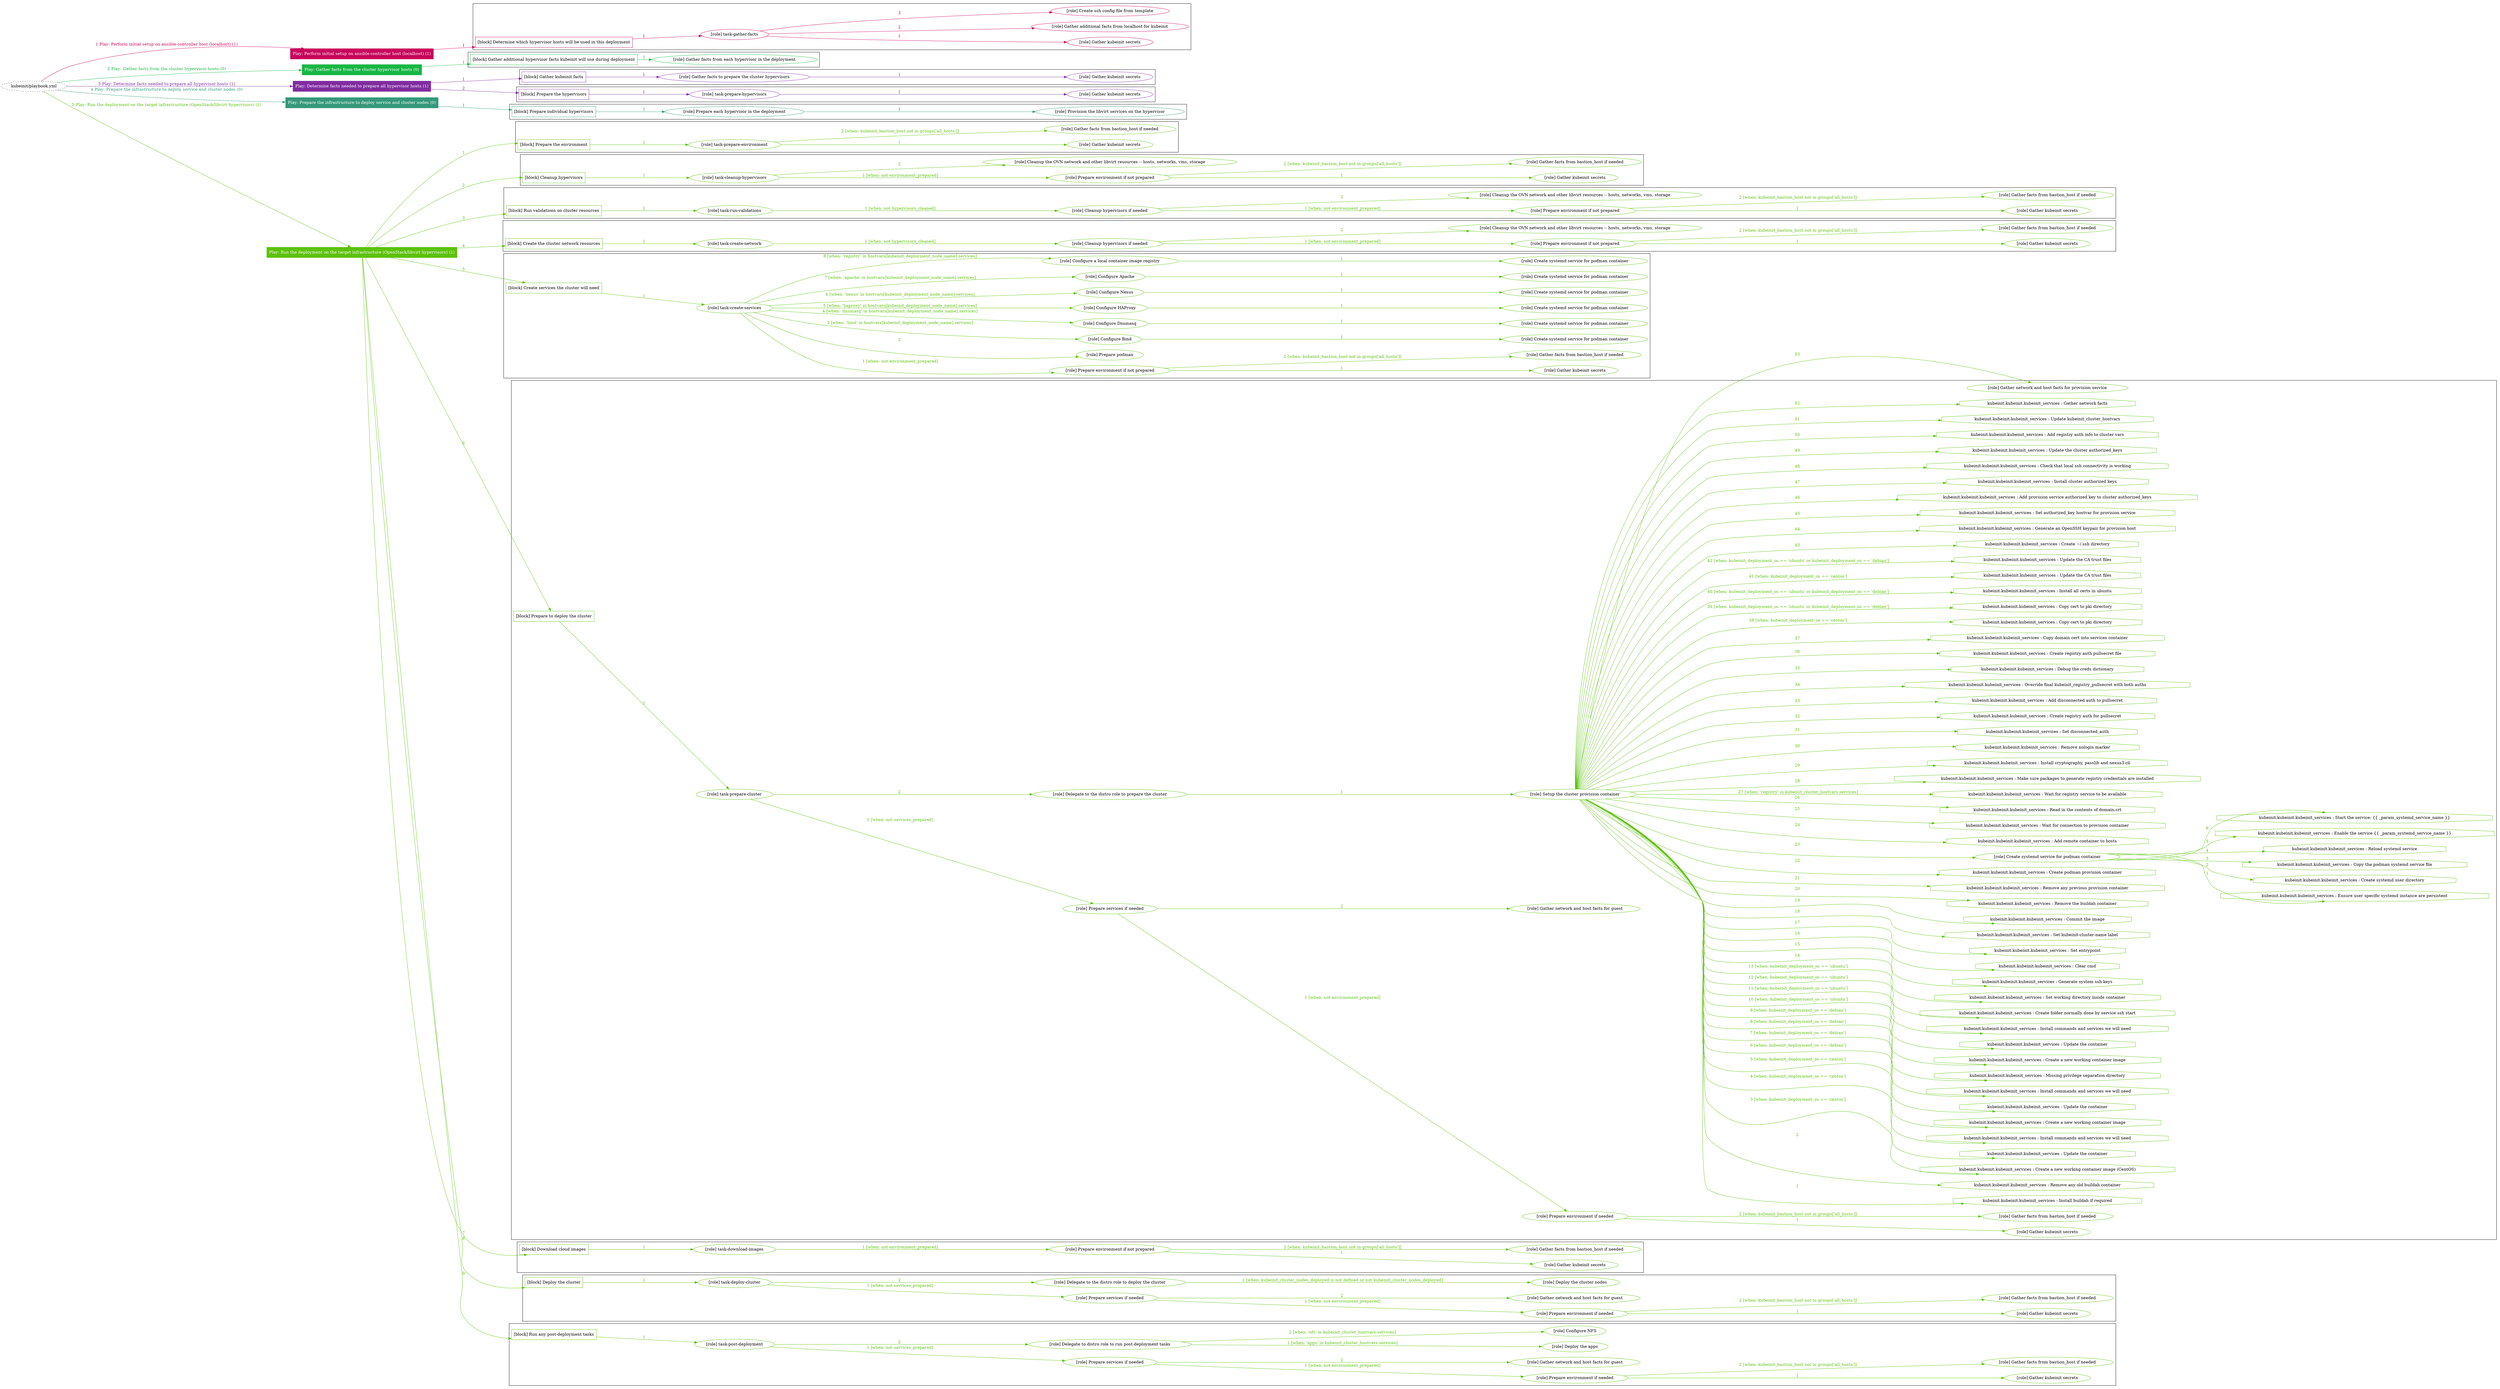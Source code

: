 digraph {
	graph [concentrate=true ordering=in rankdir=LR ratio=fill]
	edge [esep=5 sep=10]
	"kubeinit/playbook.yml" [URL="/home/runner/work/kubeinit/kubeinit/kubeinit/playbook.yml" id=playbook_87019dbc style=dotted]
	"kubeinit/playbook.yml" -> play_b7cfd5e0 [label="1 Play: Perform initial setup on ansible-controller host (localhost) (1)" color="#c8045b" fontcolor="#c8045b" id=edge_play_b7cfd5e0 labeltooltip="1 Play: Perform initial setup on ansible-controller host (localhost) (1)" tooltip="1 Play: Perform initial setup on ansible-controller host (localhost) (1)"]
	subgraph "Play: Perform initial setup on ansible-controller host (localhost) (1)" {
		play_b7cfd5e0 [label="Play: Perform initial setup on ansible-controller host (localhost) (1)" URL="/home/runner/work/kubeinit/kubeinit/kubeinit/playbook.yml" color="#c8045b" fontcolor="#ffffff" id=play_b7cfd5e0 shape=box style=filled tooltip=localhost]
		play_b7cfd5e0 -> block_7cfd61df [label=1 color="#c8045b" fontcolor="#c8045b" id=edge_block_7cfd61df labeltooltip=1 tooltip=1]
		subgraph cluster_block_7cfd61df {
			block_7cfd61df [label="[block] Determine which hypervisor hosts will be used in this deployment" URL="/home/runner/work/kubeinit/kubeinit/kubeinit/playbook.yml" color="#c8045b" id=block_7cfd61df labeltooltip="Determine which hypervisor hosts will be used in this deployment" shape=box tooltip="Determine which hypervisor hosts will be used in this deployment"]
			block_7cfd61df -> role_fd3f666f [label="1 " color="#c8045b" fontcolor="#c8045b" id=edge_role_fd3f666f labeltooltip="1 " tooltip="1 "]
			subgraph "task-gather-facts" {
				role_fd3f666f [label="[role] task-gather-facts" URL="/home/runner/work/kubeinit/kubeinit/kubeinit/playbook.yml" color="#c8045b" id=role_fd3f666f tooltip="task-gather-facts"]
				role_fd3f666f -> role_25154bf3 [label="1 " color="#c8045b" fontcolor="#c8045b" id=edge_role_25154bf3 labeltooltip="1 " tooltip="1 "]
				subgraph "Gather kubeinit secrets" {
					role_25154bf3 [label="[role] Gather kubeinit secrets" URL="/home/runner/.ansible/collections/ansible_collections/kubeinit/kubeinit/roles/kubeinit_prepare/tasks/build_hypervisors_group.yml" color="#c8045b" id=role_25154bf3 tooltip="Gather kubeinit secrets"]
				}
				role_fd3f666f -> role_5f2107ec [label="2 " color="#c8045b" fontcolor="#c8045b" id=edge_role_5f2107ec labeltooltip="2 " tooltip="2 "]
				subgraph "Gather additional facts from localhost for kubeinit" {
					role_5f2107ec [label="[role] Gather additional facts from localhost for kubeinit" URL="/home/runner/.ansible/collections/ansible_collections/kubeinit/kubeinit/roles/kubeinit_prepare/tasks/build_hypervisors_group.yml" color="#c8045b" id=role_5f2107ec tooltip="Gather additional facts from localhost for kubeinit"]
				}
				role_fd3f666f -> role_d07cfc68 [label="3 " color="#c8045b" fontcolor="#c8045b" id=edge_role_d07cfc68 labeltooltip="3 " tooltip="3 "]
				subgraph "Create ssh config file from template" {
					role_d07cfc68 [label="[role] Create ssh config file from template" URL="/home/runner/.ansible/collections/ansible_collections/kubeinit/kubeinit/roles/kubeinit_prepare/tasks/build_hypervisors_group.yml" color="#c8045b" id=role_d07cfc68 tooltip="Create ssh config file from template"]
				}
			}
		}
	}
	"kubeinit/playbook.yml" -> play_5464de6f [label="2 Play: Gather facts from the cluster hypervisor hosts (0)" color="#16b643" fontcolor="#16b643" id=edge_play_5464de6f labeltooltip="2 Play: Gather facts from the cluster hypervisor hosts (0)" tooltip="2 Play: Gather facts from the cluster hypervisor hosts (0)"]
	subgraph "Play: Gather facts from the cluster hypervisor hosts (0)" {
		play_5464de6f [label="Play: Gather facts from the cluster hypervisor hosts (0)" URL="/home/runner/work/kubeinit/kubeinit/kubeinit/playbook.yml" color="#16b643" fontcolor="#ffffff" id=play_5464de6f shape=box style=filled tooltip="Play: Gather facts from the cluster hypervisor hosts (0)"]
		play_5464de6f -> block_c6649a85 [label=1 color="#16b643" fontcolor="#16b643" id=edge_block_c6649a85 labeltooltip=1 tooltip=1]
		subgraph cluster_block_c6649a85 {
			block_c6649a85 [label="[block] Gather additional hypervisor facts kubeinit will use during deployment" URL="/home/runner/work/kubeinit/kubeinit/kubeinit/playbook.yml" color="#16b643" id=block_c6649a85 labeltooltip="Gather additional hypervisor facts kubeinit will use during deployment" shape=box tooltip="Gather additional hypervisor facts kubeinit will use during deployment"]
			block_c6649a85 -> role_88c3edfd [label="1 " color="#16b643" fontcolor="#16b643" id=edge_role_88c3edfd labeltooltip="1 " tooltip="1 "]
			subgraph "Gather facts from each hypervisor in the deployment" {
				role_88c3edfd [label="[role] Gather facts from each hypervisor in the deployment" URL="/home/runner/work/kubeinit/kubeinit/kubeinit/playbook.yml" color="#16b643" id=role_88c3edfd tooltip="Gather facts from each hypervisor in the deployment"]
			}
		}
	}
	"kubeinit/playbook.yml" -> play_df3244e8 [label="3 Play: Determine facts needed to prepare all hypervisor hosts (1)" color="#802ca0" fontcolor="#802ca0" id=edge_play_df3244e8 labeltooltip="3 Play: Determine facts needed to prepare all hypervisor hosts (1)" tooltip="3 Play: Determine facts needed to prepare all hypervisor hosts (1)"]
	subgraph "Play: Determine facts needed to prepare all hypervisor hosts (1)" {
		play_df3244e8 [label="Play: Determine facts needed to prepare all hypervisor hosts (1)" URL="/home/runner/work/kubeinit/kubeinit/kubeinit/playbook.yml" color="#802ca0" fontcolor="#ffffff" id=play_df3244e8 shape=box style=filled tooltip=localhost]
		play_df3244e8 -> block_5ea7afe0 [label=1 color="#802ca0" fontcolor="#802ca0" id=edge_block_5ea7afe0 labeltooltip=1 tooltip=1]
		subgraph cluster_block_5ea7afe0 {
			block_5ea7afe0 [label="[block] Gather kubeinit facts" URL="/home/runner/work/kubeinit/kubeinit/kubeinit/playbook.yml" color="#802ca0" id=block_5ea7afe0 labeltooltip="Gather kubeinit facts" shape=box tooltip="Gather kubeinit facts"]
			block_5ea7afe0 -> role_b2b02736 [label="1 " color="#802ca0" fontcolor="#802ca0" id=edge_role_b2b02736 labeltooltip="1 " tooltip="1 "]
			subgraph "Gather facts to prepare the cluster hypervisors" {
				role_b2b02736 [label="[role] Gather facts to prepare the cluster hypervisors" URL="/home/runner/work/kubeinit/kubeinit/kubeinit/playbook.yml" color="#802ca0" id=role_b2b02736 tooltip="Gather facts to prepare the cluster hypervisors"]
				role_b2b02736 -> role_1ba3cc63 [label="1 " color="#802ca0" fontcolor="#802ca0" id=edge_role_1ba3cc63 labeltooltip="1 " tooltip="1 "]
				subgraph "Gather kubeinit secrets" {
					role_1ba3cc63 [label="[role] Gather kubeinit secrets" URL="/home/runner/.ansible/collections/ansible_collections/kubeinit/kubeinit/roles/kubeinit_prepare/tasks/gather_kubeinit_facts.yml" color="#802ca0" id=role_1ba3cc63 tooltip="Gather kubeinit secrets"]
				}
			}
		}
		play_df3244e8 -> block_9552d213 [label=2 color="#802ca0" fontcolor="#802ca0" id=edge_block_9552d213 labeltooltip=2 tooltip=2]
		subgraph cluster_block_9552d213 {
			block_9552d213 [label="[block] Prepare the hypervisors" URL="/home/runner/work/kubeinit/kubeinit/kubeinit/playbook.yml" color="#802ca0" id=block_9552d213 labeltooltip="Prepare the hypervisors" shape=box tooltip="Prepare the hypervisors"]
			block_9552d213 -> role_87803491 [label="1 " color="#802ca0" fontcolor="#802ca0" id=edge_role_87803491 labeltooltip="1 " tooltip="1 "]
			subgraph "task-prepare-hypervisors" {
				role_87803491 [label="[role] task-prepare-hypervisors" URL="/home/runner/work/kubeinit/kubeinit/kubeinit/playbook.yml" color="#802ca0" id=role_87803491 tooltip="task-prepare-hypervisors"]
				role_87803491 -> role_56b85882 [label="1 " color="#802ca0" fontcolor="#802ca0" id=edge_role_56b85882 labeltooltip="1 " tooltip="1 "]
				subgraph "Gather kubeinit secrets" {
					role_56b85882 [label="[role] Gather kubeinit secrets" URL="/home/runner/.ansible/collections/ansible_collections/kubeinit/kubeinit/roles/kubeinit_prepare/tasks/gather_kubeinit_facts.yml" color="#802ca0" id=role_56b85882 tooltip="Gather kubeinit secrets"]
				}
			}
		}
	}
	"kubeinit/playbook.yml" -> play_1b22ad30 [label="4 Play: Prepare the infrastructure to deploy service and cluster nodes (0)" color="#34987a" fontcolor="#34987a" id=edge_play_1b22ad30 labeltooltip="4 Play: Prepare the infrastructure to deploy service and cluster nodes (0)" tooltip="4 Play: Prepare the infrastructure to deploy service and cluster nodes (0)"]
	subgraph "Play: Prepare the infrastructure to deploy service and cluster nodes (0)" {
		play_1b22ad30 [label="Play: Prepare the infrastructure to deploy service and cluster nodes (0)" URL="/home/runner/work/kubeinit/kubeinit/kubeinit/playbook.yml" color="#34987a" fontcolor="#ffffff" id=play_1b22ad30 shape=box style=filled tooltip="Play: Prepare the infrastructure to deploy service and cluster nodes (0)"]
		play_1b22ad30 -> block_5431fd43 [label=1 color="#34987a" fontcolor="#34987a" id=edge_block_5431fd43 labeltooltip=1 tooltip=1]
		subgraph cluster_block_5431fd43 {
			block_5431fd43 [label="[block] Prepare individual hypervisors" URL="/home/runner/work/kubeinit/kubeinit/kubeinit/playbook.yml" color="#34987a" id=block_5431fd43 labeltooltip="Prepare individual hypervisors" shape=box tooltip="Prepare individual hypervisors"]
			block_5431fd43 -> role_91c64b5a [label="1 " color="#34987a" fontcolor="#34987a" id=edge_role_91c64b5a labeltooltip="1 " tooltip="1 "]
			subgraph "Prepare each hypervisor in the deployment" {
				role_91c64b5a [label="[role] Prepare each hypervisor in the deployment" URL="/home/runner/work/kubeinit/kubeinit/kubeinit/playbook.yml" color="#34987a" id=role_91c64b5a tooltip="Prepare each hypervisor in the deployment"]
				role_91c64b5a -> role_1ec4e2ff [label="1 " color="#34987a" fontcolor="#34987a" id=edge_role_1ec4e2ff labeltooltip="1 " tooltip="1 "]
				subgraph "Provision the libvirt services on the hypervisor" {
					role_1ec4e2ff [label="[role] Provision the libvirt services on the hypervisor" URL="/home/runner/.ansible/collections/ansible_collections/kubeinit/kubeinit/roles/kubeinit_prepare/tasks/prepare_hypervisor.yml" color="#34987a" id=role_1ec4e2ff tooltip="Provision the libvirt services on the hypervisor"]
				}
			}
		}
	}
	"kubeinit/playbook.yml" -> play_af293b7d [label="5 Play: Run the deployment on the target infrastructure (OpenStack/libvirt hypervisors) (1)" color="#5cc10b" fontcolor="#5cc10b" id=edge_play_af293b7d labeltooltip="5 Play: Run the deployment on the target infrastructure (OpenStack/libvirt hypervisors) (1)" tooltip="5 Play: Run the deployment on the target infrastructure (OpenStack/libvirt hypervisors) (1)"]
	subgraph "Play: Run the deployment on the target infrastructure (OpenStack/libvirt hypervisors) (1)" {
		play_af293b7d [label="Play: Run the deployment on the target infrastructure (OpenStack/libvirt hypervisors) (1)" URL="/home/runner/work/kubeinit/kubeinit/kubeinit/playbook.yml" color="#5cc10b" fontcolor="#ffffff" id=play_af293b7d shape=box style=filled tooltip=localhost]
		play_af293b7d -> block_9918b8de [label=1 color="#5cc10b" fontcolor="#5cc10b" id=edge_block_9918b8de labeltooltip=1 tooltip=1]
		subgraph cluster_block_9918b8de {
			block_9918b8de [label="[block] Prepare the environment" URL="/home/runner/work/kubeinit/kubeinit/kubeinit/playbook.yml" color="#5cc10b" id=block_9918b8de labeltooltip="Prepare the environment" shape=box tooltip="Prepare the environment"]
			block_9918b8de -> role_2011a0af [label="1 " color="#5cc10b" fontcolor="#5cc10b" id=edge_role_2011a0af labeltooltip="1 " tooltip="1 "]
			subgraph "task-prepare-environment" {
				role_2011a0af [label="[role] task-prepare-environment" URL="/home/runner/work/kubeinit/kubeinit/kubeinit/playbook.yml" color="#5cc10b" id=role_2011a0af tooltip="task-prepare-environment"]
				role_2011a0af -> role_c9d2bdbc [label="1 " color="#5cc10b" fontcolor="#5cc10b" id=edge_role_c9d2bdbc labeltooltip="1 " tooltip="1 "]
				subgraph "Gather kubeinit secrets" {
					role_c9d2bdbc [label="[role] Gather kubeinit secrets" URL="/home/runner/.ansible/collections/ansible_collections/kubeinit/kubeinit/roles/kubeinit_prepare/tasks/gather_kubeinit_facts.yml" color="#5cc10b" id=role_c9d2bdbc tooltip="Gather kubeinit secrets"]
				}
				role_2011a0af -> role_843b1922 [label="2 [when: kubeinit_bastion_host not in groups['all_hosts']]" color="#5cc10b" fontcolor="#5cc10b" id=edge_role_843b1922 labeltooltip="2 [when: kubeinit_bastion_host not in groups['all_hosts']]" tooltip="2 [when: kubeinit_bastion_host not in groups['all_hosts']]"]
				subgraph "Gather facts from bastion_host if needed" {
					role_843b1922 [label="[role] Gather facts from bastion_host if needed" URL="/home/runner/.ansible/collections/ansible_collections/kubeinit/kubeinit/roles/kubeinit_prepare/tasks/main.yml" color="#5cc10b" id=role_843b1922 tooltip="Gather facts from bastion_host if needed"]
				}
			}
		}
		play_af293b7d -> block_3846ee4d [label=2 color="#5cc10b" fontcolor="#5cc10b" id=edge_block_3846ee4d labeltooltip=2 tooltip=2]
		subgraph cluster_block_3846ee4d {
			block_3846ee4d [label="[block] Cleanup hypervisors" URL="/home/runner/work/kubeinit/kubeinit/kubeinit/playbook.yml" color="#5cc10b" id=block_3846ee4d labeltooltip="Cleanup hypervisors" shape=box tooltip="Cleanup hypervisors"]
			block_3846ee4d -> role_0d6959be [label="1 " color="#5cc10b" fontcolor="#5cc10b" id=edge_role_0d6959be labeltooltip="1 " tooltip="1 "]
			subgraph "task-cleanup-hypervisors" {
				role_0d6959be [label="[role] task-cleanup-hypervisors" URL="/home/runner/work/kubeinit/kubeinit/kubeinit/playbook.yml" color="#5cc10b" id=role_0d6959be tooltip="task-cleanup-hypervisors"]
				role_0d6959be -> role_98eb43a1 [label="1 [when: not environment_prepared]" color="#5cc10b" fontcolor="#5cc10b" id=edge_role_98eb43a1 labeltooltip="1 [when: not environment_prepared]" tooltip="1 [when: not environment_prepared]"]
				subgraph "Prepare environment if not prepared" {
					role_98eb43a1 [label="[role] Prepare environment if not prepared" URL="/home/runner/.ansible/collections/ansible_collections/kubeinit/kubeinit/roles/kubeinit_libvirt/tasks/cleanup_hypervisors.yml" color="#5cc10b" id=role_98eb43a1 tooltip="Prepare environment if not prepared"]
					role_98eb43a1 -> role_4314b06a [label="1 " color="#5cc10b" fontcolor="#5cc10b" id=edge_role_4314b06a labeltooltip="1 " tooltip="1 "]
					subgraph "Gather kubeinit secrets" {
						role_4314b06a [label="[role] Gather kubeinit secrets" URL="/home/runner/.ansible/collections/ansible_collections/kubeinit/kubeinit/roles/kubeinit_prepare/tasks/gather_kubeinit_facts.yml" color="#5cc10b" id=role_4314b06a tooltip="Gather kubeinit secrets"]
					}
					role_98eb43a1 -> role_574a3630 [label="2 [when: kubeinit_bastion_host not in groups['all_hosts']]" color="#5cc10b" fontcolor="#5cc10b" id=edge_role_574a3630 labeltooltip="2 [when: kubeinit_bastion_host not in groups['all_hosts']]" tooltip="2 [when: kubeinit_bastion_host not in groups['all_hosts']]"]
					subgraph "Gather facts from bastion_host if needed" {
						role_574a3630 [label="[role] Gather facts from bastion_host if needed" URL="/home/runner/.ansible/collections/ansible_collections/kubeinit/kubeinit/roles/kubeinit_prepare/tasks/main.yml" color="#5cc10b" id=role_574a3630 tooltip="Gather facts from bastion_host if needed"]
					}
				}
				role_0d6959be -> role_7db29cc1 [label="2 " color="#5cc10b" fontcolor="#5cc10b" id=edge_role_7db29cc1 labeltooltip="2 " tooltip="2 "]
				subgraph "Cleanup the OVN network and other libvirt resources -- hosts, networks, vms, storage" {
					role_7db29cc1 [label="[role] Cleanup the OVN network and other libvirt resources -- hosts, networks, vms, storage" URL="/home/runner/.ansible/collections/ansible_collections/kubeinit/kubeinit/roles/kubeinit_libvirt/tasks/cleanup_hypervisors.yml" color="#5cc10b" id=role_7db29cc1 tooltip="Cleanup the OVN network and other libvirt resources -- hosts, networks, vms, storage"]
				}
			}
		}
		play_af293b7d -> block_30e95768 [label=3 color="#5cc10b" fontcolor="#5cc10b" id=edge_block_30e95768 labeltooltip=3 tooltip=3]
		subgraph cluster_block_30e95768 {
			block_30e95768 [label="[block] Run validations on cluster resources" URL="/home/runner/work/kubeinit/kubeinit/kubeinit/playbook.yml" color="#5cc10b" id=block_30e95768 labeltooltip="Run validations on cluster resources" shape=box tooltip="Run validations on cluster resources"]
			block_30e95768 -> role_a23a4d10 [label="1 " color="#5cc10b" fontcolor="#5cc10b" id=edge_role_a23a4d10 labeltooltip="1 " tooltip="1 "]
			subgraph "task-run-validations" {
				role_a23a4d10 [label="[role] task-run-validations" URL="/home/runner/work/kubeinit/kubeinit/kubeinit/playbook.yml" color="#5cc10b" id=role_a23a4d10 tooltip="task-run-validations"]
				role_a23a4d10 -> role_e19b13c5 [label="1 [when: not hypervisors_cleaned]" color="#5cc10b" fontcolor="#5cc10b" id=edge_role_e19b13c5 labeltooltip="1 [when: not hypervisors_cleaned]" tooltip="1 [when: not hypervisors_cleaned]"]
				subgraph "Cleanup hypervisors if needed" {
					role_e19b13c5 [label="[role] Cleanup hypervisors if needed" URL="/home/runner/.ansible/collections/ansible_collections/kubeinit/kubeinit/roles/kubeinit_validations/tasks/main.yml" color="#5cc10b" id=role_e19b13c5 tooltip="Cleanup hypervisors if needed"]
					role_e19b13c5 -> role_d63e2177 [label="1 [when: not environment_prepared]" color="#5cc10b" fontcolor="#5cc10b" id=edge_role_d63e2177 labeltooltip="1 [when: not environment_prepared]" tooltip="1 [when: not environment_prepared]"]
					subgraph "Prepare environment if not prepared" {
						role_d63e2177 [label="[role] Prepare environment if not prepared" URL="/home/runner/.ansible/collections/ansible_collections/kubeinit/kubeinit/roles/kubeinit_libvirt/tasks/cleanup_hypervisors.yml" color="#5cc10b" id=role_d63e2177 tooltip="Prepare environment if not prepared"]
						role_d63e2177 -> role_75ce8eb6 [label="1 " color="#5cc10b" fontcolor="#5cc10b" id=edge_role_75ce8eb6 labeltooltip="1 " tooltip="1 "]
						subgraph "Gather kubeinit secrets" {
							role_75ce8eb6 [label="[role] Gather kubeinit secrets" URL="/home/runner/.ansible/collections/ansible_collections/kubeinit/kubeinit/roles/kubeinit_prepare/tasks/gather_kubeinit_facts.yml" color="#5cc10b" id=role_75ce8eb6 tooltip="Gather kubeinit secrets"]
						}
						role_d63e2177 -> role_4b00682b [label="2 [when: kubeinit_bastion_host not in groups['all_hosts']]" color="#5cc10b" fontcolor="#5cc10b" id=edge_role_4b00682b labeltooltip="2 [when: kubeinit_bastion_host not in groups['all_hosts']]" tooltip="2 [when: kubeinit_bastion_host not in groups['all_hosts']]"]
						subgraph "Gather facts from bastion_host if needed" {
							role_4b00682b [label="[role] Gather facts from bastion_host if needed" URL="/home/runner/.ansible/collections/ansible_collections/kubeinit/kubeinit/roles/kubeinit_prepare/tasks/main.yml" color="#5cc10b" id=role_4b00682b tooltip="Gather facts from bastion_host if needed"]
						}
					}
					role_e19b13c5 -> role_07d54168 [label="2 " color="#5cc10b" fontcolor="#5cc10b" id=edge_role_07d54168 labeltooltip="2 " tooltip="2 "]
					subgraph "Cleanup the OVN network and other libvirt resources -- hosts, networks, vms, storage" {
						role_07d54168 [label="[role] Cleanup the OVN network and other libvirt resources -- hosts, networks, vms, storage" URL="/home/runner/.ansible/collections/ansible_collections/kubeinit/kubeinit/roles/kubeinit_libvirt/tasks/cleanup_hypervisors.yml" color="#5cc10b" id=role_07d54168 tooltip="Cleanup the OVN network and other libvirt resources -- hosts, networks, vms, storage"]
					}
				}
			}
		}
		play_af293b7d -> block_f3dfcc38 [label=4 color="#5cc10b" fontcolor="#5cc10b" id=edge_block_f3dfcc38 labeltooltip=4 tooltip=4]
		subgraph cluster_block_f3dfcc38 {
			block_f3dfcc38 [label="[block] Create the cluster network resources" URL="/home/runner/work/kubeinit/kubeinit/kubeinit/playbook.yml" color="#5cc10b" id=block_f3dfcc38 labeltooltip="Create the cluster network resources" shape=box tooltip="Create the cluster network resources"]
			block_f3dfcc38 -> role_582bfd86 [label="1 " color="#5cc10b" fontcolor="#5cc10b" id=edge_role_582bfd86 labeltooltip="1 " tooltip="1 "]
			subgraph "task-create-network" {
				role_582bfd86 [label="[role] task-create-network" URL="/home/runner/work/kubeinit/kubeinit/kubeinit/playbook.yml" color="#5cc10b" id=role_582bfd86 tooltip="task-create-network"]
				role_582bfd86 -> role_d14c1954 [label="1 [when: not hypervisors_cleaned]" color="#5cc10b" fontcolor="#5cc10b" id=edge_role_d14c1954 labeltooltip="1 [when: not hypervisors_cleaned]" tooltip="1 [when: not hypervisors_cleaned]"]
				subgraph "Cleanup hypervisors if needed" {
					role_d14c1954 [label="[role] Cleanup hypervisors if needed" URL="/home/runner/.ansible/collections/ansible_collections/kubeinit/kubeinit/roles/kubeinit_libvirt/tasks/create_network.yml" color="#5cc10b" id=role_d14c1954 tooltip="Cleanup hypervisors if needed"]
					role_d14c1954 -> role_ddc788af [label="1 [when: not environment_prepared]" color="#5cc10b" fontcolor="#5cc10b" id=edge_role_ddc788af labeltooltip="1 [when: not environment_prepared]" tooltip="1 [when: not environment_prepared]"]
					subgraph "Prepare environment if not prepared" {
						role_ddc788af [label="[role] Prepare environment if not prepared" URL="/home/runner/.ansible/collections/ansible_collections/kubeinit/kubeinit/roles/kubeinit_libvirt/tasks/cleanup_hypervisors.yml" color="#5cc10b" id=role_ddc788af tooltip="Prepare environment if not prepared"]
						role_ddc788af -> role_b11ee241 [label="1 " color="#5cc10b" fontcolor="#5cc10b" id=edge_role_b11ee241 labeltooltip="1 " tooltip="1 "]
						subgraph "Gather kubeinit secrets" {
							role_b11ee241 [label="[role] Gather kubeinit secrets" URL="/home/runner/.ansible/collections/ansible_collections/kubeinit/kubeinit/roles/kubeinit_prepare/tasks/gather_kubeinit_facts.yml" color="#5cc10b" id=role_b11ee241 tooltip="Gather kubeinit secrets"]
						}
						role_ddc788af -> role_82933d8f [label="2 [when: kubeinit_bastion_host not in groups['all_hosts']]" color="#5cc10b" fontcolor="#5cc10b" id=edge_role_82933d8f labeltooltip="2 [when: kubeinit_bastion_host not in groups['all_hosts']]" tooltip="2 [when: kubeinit_bastion_host not in groups['all_hosts']]"]
						subgraph "Gather facts from bastion_host if needed" {
							role_82933d8f [label="[role] Gather facts from bastion_host if needed" URL="/home/runner/.ansible/collections/ansible_collections/kubeinit/kubeinit/roles/kubeinit_prepare/tasks/main.yml" color="#5cc10b" id=role_82933d8f tooltip="Gather facts from bastion_host if needed"]
						}
					}
					role_d14c1954 -> role_257654a4 [label="2 " color="#5cc10b" fontcolor="#5cc10b" id=edge_role_257654a4 labeltooltip="2 " tooltip="2 "]
					subgraph "Cleanup the OVN network and other libvirt resources -- hosts, networks, vms, storage" {
						role_257654a4 [label="[role] Cleanup the OVN network and other libvirt resources -- hosts, networks, vms, storage" URL="/home/runner/.ansible/collections/ansible_collections/kubeinit/kubeinit/roles/kubeinit_libvirt/tasks/cleanup_hypervisors.yml" color="#5cc10b" id=role_257654a4 tooltip="Cleanup the OVN network and other libvirt resources -- hosts, networks, vms, storage"]
					}
				}
			}
		}
		play_af293b7d -> block_32c6eb6c [label=5 color="#5cc10b" fontcolor="#5cc10b" id=edge_block_32c6eb6c labeltooltip=5 tooltip=5]
		subgraph cluster_block_32c6eb6c {
			block_32c6eb6c [label="[block] Create services the cluster will need" URL="/home/runner/work/kubeinit/kubeinit/kubeinit/playbook.yml" color="#5cc10b" id=block_32c6eb6c labeltooltip="Create services the cluster will need" shape=box tooltip="Create services the cluster will need"]
			block_32c6eb6c -> role_168e6e85 [label="1 " color="#5cc10b" fontcolor="#5cc10b" id=edge_role_168e6e85 labeltooltip="1 " tooltip="1 "]
			subgraph "task-create-services" {
				role_168e6e85 [label="[role] task-create-services" URL="/home/runner/work/kubeinit/kubeinit/kubeinit/playbook.yml" color="#5cc10b" id=role_168e6e85 tooltip="task-create-services"]
				role_168e6e85 -> role_1387bbfc [label="1 [when: not environment_prepared]" color="#5cc10b" fontcolor="#5cc10b" id=edge_role_1387bbfc labeltooltip="1 [when: not environment_prepared]" tooltip="1 [when: not environment_prepared]"]
				subgraph "Prepare environment if not prepared" {
					role_1387bbfc [label="[role] Prepare environment if not prepared" URL="/home/runner/.ansible/collections/ansible_collections/kubeinit/kubeinit/roles/kubeinit_services/tasks/main.yml" color="#5cc10b" id=role_1387bbfc tooltip="Prepare environment if not prepared"]
					role_1387bbfc -> role_656397e1 [label="1 " color="#5cc10b" fontcolor="#5cc10b" id=edge_role_656397e1 labeltooltip="1 " tooltip="1 "]
					subgraph "Gather kubeinit secrets" {
						role_656397e1 [label="[role] Gather kubeinit secrets" URL="/home/runner/.ansible/collections/ansible_collections/kubeinit/kubeinit/roles/kubeinit_prepare/tasks/gather_kubeinit_facts.yml" color="#5cc10b" id=role_656397e1 tooltip="Gather kubeinit secrets"]
					}
					role_1387bbfc -> role_3dbde3ff [label="2 [when: kubeinit_bastion_host not in groups['all_hosts']]" color="#5cc10b" fontcolor="#5cc10b" id=edge_role_3dbde3ff labeltooltip="2 [when: kubeinit_bastion_host not in groups['all_hosts']]" tooltip="2 [when: kubeinit_bastion_host not in groups['all_hosts']]"]
					subgraph "Gather facts from bastion_host if needed" {
						role_3dbde3ff [label="[role] Gather facts from bastion_host if needed" URL="/home/runner/.ansible/collections/ansible_collections/kubeinit/kubeinit/roles/kubeinit_prepare/tasks/main.yml" color="#5cc10b" id=role_3dbde3ff tooltip="Gather facts from bastion_host if needed"]
					}
				}
				role_168e6e85 -> role_1674575d [label="2 " color="#5cc10b" fontcolor="#5cc10b" id=edge_role_1674575d labeltooltip="2 " tooltip="2 "]
				subgraph "Prepare podman" {
					role_1674575d [label="[role] Prepare podman" URL="/home/runner/.ansible/collections/ansible_collections/kubeinit/kubeinit/roles/kubeinit_services/tasks/00_create_service_pod.yml" color="#5cc10b" id=role_1674575d tooltip="Prepare podman"]
				}
				role_168e6e85 -> role_c6530fe6 [label="3 [when: 'bind' in hostvars[kubeinit_deployment_node_name].services]" color="#5cc10b" fontcolor="#5cc10b" id=edge_role_c6530fe6 labeltooltip="3 [when: 'bind' in hostvars[kubeinit_deployment_node_name].services]" tooltip="3 [when: 'bind' in hostvars[kubeinit_deployment_node_name].services]"]
				subgraph "Configure Bind" {
					role_c6530fe6 [label="[role] Configure Bind" URL="/home/runner/.ansible/collections/ansible_collections/kubeinit/kubeinit/roles/kubeinit_services/tasks/start_services_containers.yml" color="#5cc10b" id=role_c6530fe6 tooltip="Configure Bind"]
					role_c6530fe6 -> role_08614f82 [label="1 " color="#5cc10b" fontcolor="#5cc10b" id=edge_role_08614f82 labeltooltip="1 " tooltip="1 "]
					subgraph "Create systemd service for podman container" {
						role_08614f82 [label="[role] Create systemd service for podman container" URL="/home/runner/.ansible/collections/ansible_collections/kubeinit/kubeinit/roles/kubeinit_bind/tasks/main.yml" color="#5cc10b" id=role_08614f82 tooltip="Create systemd service for podman container"]
					}
				}
				role_168e6e85 -> role_f98fe7b6 [label="4 [when: 'dnsmasq' in hostvars[kubeinit_deployment_node_name].services]" color="#5cc10b" fontcolor="#5cc10b" id=edge_role_f98fe7b6 labeltooltip="4 [when: 'dnsmasq' in hostvars[kubeinit_deployment_node_name].services]" tooltip="4 [when: 'dnsmasq' in hostvars[kubeinit_deployment_node_name].services]"]
				subgraph "Configure Dnsmasq" {
					role_f98fe7b6 [label="[role] Configure Dnsmasq" URL="/home/runner/.ansible/collections/ansible_collections/kubeinit/kubeinit/roles/kubeinit_services/tasks/start_services_containers.yml" color="#5cc10b" id=role_f98fe7b6 tooltip="Configure Dnsmasq"]
					role_f98fe7b6 -> role_4d51567d [label="1 " color="#5cc10b" fontcolor="#5cc10b" id=edge_role_4d51567d labeltooltip="1 " tooltip="1 "]
					subgraph "Create systemd service for podman container" {
						role_4d51567d [label="[role] Create systemd service for podman container" URL="/home/runner/.ansible/collections/ansible_collections/kubeinit/kubeinit/roles/kubeinit_dnsmasq/tasks/main.yml" color="#5cc10b" id=role_4d51567d tooltip="Create systemd service for podman container"]
					}
				}
				role_168e6e85 -> role_0111ace2 [label="5 [when: 'haproxy' in hostvars[kubeinit_deployment_node_name].services]" color="#5cc10b" fontcolor="#5cc10b" id=edge_role_0111ace2 labeltooltip="5 [when: 'haproxy' in hostvars[kubeinit_deployment_node_name].services]" tooltip="5 [when: 'haproxy' in hostvars[kubeinit_deployment_node_name].services]"]
				subgraph "Configure HAProxy" {
					role_0111ace2 [label="[role] Configure HAProxy" URL="/home/runner/.ansible/collections/ansible_collections/kubeinit/kubeinit/roles/kubeinit_services/tasks/start_services_containers.yml" color="#5cc10b" id=role_0111ace2 tooltip="Configure HAProxy"]
					role_0111ace2 -> role_c4d5cd9b [label="1 " color="#5cc10b" fontcolor="#5cc10b" id=edge_role_c4d5cd9b labeltooltip="1 " tooltip="1 "]
					subgraph "Create systemd service for podman container" {
						role_c4d5cd9b [label="[role] Create systemd service for podman container" URL="/home/runner/.ansible/collections/ansible_collections/kubeinit/kubeinit/roles/kubeinit_haproxy/tasks/main.yml" color="#5cc10b" id=role_c4d5cd9b tooltip="Create systemd service for podman container"]
					}
				}
				role_168e6e85 -> role_86795410 [label="6 [when: 'nexus' in hostvars[kubeinit_deployment_node_name].services]" color="#5cc10b" fontcolor="#5cc10b" id=edge_role_86795410 labeltooltip="6 [when: 'nexus' in hostvars[kubeinit_deployment_node_name].services]" tooltip="6 [when: 'nexus' in hostvars[kubeinit_deployment_node_name].services]"]
				subgraph "Configure Nexus" {
					role_86795410 [label="[role] Configure Nexus" URL="/home/runner/.ansible/collections/ansible_collections/kubeinit/kubeinit/roles/kubeinit_services/tasks/start_services_containers.yml" color="#5cc10b" id=role_86795410 tooltip="Configure Nexus"]
					role_86795410 -> role_bf0a3950 [label="1 " color="#5cc10b" fontcolor="#5cc10b" id=edge_role_bf0a3950 labeltooltip="1 " tooltip="1 "]
					subgraph "Create systemd service for podman container" {
						role_bf0a3950 [label="[role] Create systemd service for podman container" URL="/home/runner/.ansible/collections/ansible_collections/kubeinit/kubeinit/roles/kubeinit_nexus/tasks/main.yml" color="#5cc10b" id=role_bf0a3950 tooltip="Create systemd service for podman container"]
					}
				}
				role_168e6e85 -> role_2fecbc37 [label="7 [when: 'apache' in hostvars[kubeinit_deployment_node_name].services]" color="#5cc10b" fontcolor="#5cc10b" id=edge_role_2fecbc37 labeltooltip="7 [when: 'apache' in hostvars[kubeinit_deployment_node_name].services]" tooltip="7 [when: 'apache' in hostvars[kubeinit_deployment_node_name].services]"]
				subgraph "Configure Apache" {
					role_2fecbc37 [label="[role] Configure Apache" URL="/home/runner/.ansible/collections/ansible_collections/kubeinit/kubeinit/roles/kubeinit_services/tasks/start_services_containers.yml" color="#5cc10b" id=role_2fecbc37 tooltip="Configure Apache"]
					role_2fecbc37 -> role_39815216 [label="1 " color="#5cc10b" fontcolor="#5cc10b" id=edge_role_39815216 labeltooltip="1 " tooltip="1 "]
					subgraph "Create systemd service for podman container" {
						role_39815216 [label="[role] Create systemd service for podman container" URL="/home/runner/.ansible/collections/ansible_collections/kubeinit/kubeinit/roles/kubeinit_apache/tasks/main.yml" color="#5cc10b" id=role_39815216 tooltip="Create systemd service for podman container"]
					}
				}
				role_168e6e85 -> role_f005e732 [label="8 [when: 'registry' in hostvars[kubeinit_deployment_node_name].services]" color="#5cc10b" fontcolor="#5cc10b" id=edge_role_f005e732 labeltooltip="8 [when: 'registry' in hostvars[kubeinit_deployment_node_name].services]" tooltip="8 [when: 'registry' in hostvars[kubeinit_deployment_node_name].services]"]
				subgraph "Configure a local container image registry" {
					role_f005e732 [label="[role] Configure a local container image registry" URL="/home/runner/.ansible/collections/ansible_collections/kubeinit/kubeinit/roles/kubeinit_services/tasks/start_services_containers.yml" color="#5cc10b" id=role_f005e732 tooltip="Configure a local container image registry"]
					role_f005e732 -> role_75f22e33 [label="1 " color="#5cc10b" fontcolor="#5cc10b" id=edge_role_75f22e33 labeltooltip="1 " tooltip="1 "]
					subgraph "Create systemd service for podman container" {
						role_75f22e33 [label="[role] Create systemd service for podman container" URL="/home/runner/.ansible/collections/ansible_collections/kubeinit/kubeinit/roles/kubeinit_registry/tasks/main.yml" color="#5cc10b" id=role_75f22e33 tooltip="Create systemd service for podman container"]
					}
				}
			}
		}
		play_af293b7d -> block_b797a3af [label=6 color="#5cc10b" fontcolor="#5cc10b" id=edge_block_b797a3af labeltooltip=6 tooltip=6]
		subgraph cluster_block_b797a3af {
			block_b797a3af [label="[block] Prepare to deploy the cluster" URL="/home/runner/work/kubeinit/kubeinit/kubeinit/playbook.yml" color="#5cc10b" id=block_b797a3af labeltooltip="Prepare to deploy the cluster" shape=box tooltip="Prepare to deploy the cluster"]
			block_b797a3af -> role_d7f2e07f [label="1 " color="#5cc10b" fontcolor="#5cc10b" id=edge_role_d7f2e07f labeltooltip="1 " tooltip="1 "]
			subgraph "task-prepare-cluster" {
				role_d7f2e07f [label="[role] task-prepare-cluster" URL="/home/runner/work/kubeinit/kubeinit/kubeinit/playbook.yml" color="#5cc10b" id=role_d7f2e07f tooltip="task-prepare-cluster"]
				role_d7f2e07f -> role_82e07b61 [label="1 [when: not services_prepared]" color="#5cc10b" fontcolor="#5cc10b" id=edge_role_82e07b61 labeltooltip="1 [when: not services_prepared]" tooltip="1 [when: not services_prepared]"]
				subgraph "Prepare services if needed" {
					role_82e07b61 [label="[role] Prepare services if needed" URL="/home/runner/.ansible/collections/ansible_collections/kubeinit/kubeinit/roles/kubeinit_prepare/tasks/prepare_cluster.yml" color="#5cc10b" id=role_82e07b61 tooltip="Prepare services if needed"]
					role_82e07b61 -> role_6f87e3cc [label="1 [when: not environment_prepared]" color="#5cc10b" fontcolor="#5cc10b" id=edge_role_6f87e3cc labeltooltip="1 [when: not environment_prepared]" tooltip="1 [when: not environment_prepared]"]
					subgraph "Prepare environment if needed" {
						role_6f87e3cc [label="[role] Prepare environment if needed" URL="/home/runner/.ansible/collections/ansible_collections/kubeinit/kubeinit/roles/kubeinit_services/tasks/prepare_services.yml" color="#5cc10b" id=role_6f87e3cc tooltip="Prepare environment if needed"]
						role_6f87e3cc -> role_5e2540ae [label="1 " color="#5cc10b" fontcolor="#5cc10b" id=edge_role_5e2540ae labeltooltip="1 " tooltip="1 "]
						subgraph "Gather kubeinit secrets" {
							role_5e2540ae [label="[role] Gather kubeinit secrets" URL="/home/runner/.ansible/collections/ansible_collections/kubeinit/kubeinit/roles/kubeinit_prepare/tasks/gather_kubeinit_facts.yml" color="#5cc10b" id=role_5e2540ae tooltip="Gather kubeinit secrets"]
						}
						role_6f87e3cc -> role_04803a04 [label="2 [when: kubeinit_bastion_host not in groups['all_hosts']]" color="#5cc10b" fontcolor="#5cc10b" id=edge_role_04803a04 labeltooltip="2 [when: kubeinit_bastion_host not in groups['all_hosts']]" tooltip="2 [when: kubeinit_bastion_host not in groups['all_hosts']]"]
						subgraph "Gather facts from bastion_host if needed" {
							role_04803a04 [label="[role] Gather facts from bastion_host if needed" URL="/home/runner/.ansible/collections/ansible_collections/kubeinit/kubeinit/roles/kubeinit_prepare/tasks/main.yml" color="#5cc10b" id=role_04803a04 tooltip="Gather facts from bastion_host if needed"]
						}
					}
					role_82e07b61 -> role_bd5856f7 [label="2 " color="#5cc10b" fontcolor="#5cc10b" id=edge_role_bd5856f7 labeltooltip="2 " tooltip="2 "]
					subgraph "Gather network and host facts for guest" {
						role_bd5856f7 [label="[role] Gather network and host facts for guest" URL="/home/runner/.ansible/collections/ansible_collections/kubeinit/kubeinit/roles/kubeinit_services/tasks/prepare_services.yml" color="#5cc10b" id=role_bd5856f7 tooltip="Gather network and host facts for guest"]
					}
				}
				role_d7f2e07f -> role_75a4d937 [label="2 " color="#5cc10b" fontcolor="#5cc10b" id=edge_role_75a4d937 labeltooltip="2 " tooltip="2 "]
				subgraph "Delegate to the distro role to prepare the cluster" {
					role_75a4d937 [label="[role] Delegate to the distro role to prepare the cluster" URL="/home/runner/.ansible/collections/ansible_collections/kubeinit/kubeinit/roles/kubeinit_prepare/tasks/prepare_cluster.yml" color="#5cc10b" id=role_75a4d937 tooltip="Delegate to the distro role to prepare the cluster"]
					role_75a4d937 -> role_af04b0ff [label="1 " color="#5cc10b" fontcolor="#5cc10b" id=edge_role_af04b0ff labeltooltip="1 " tooltip="1 "]
					subgraph "Setup the cluster provision container" {
						role_af04b0ff [label="[role] Setup the cluster provision container" URL="/home/runner/.ansible/collections/ansible_collections/kubeinit/kubeinit/roles/kubeinit_cdk/tasks/prepare_cluster.yml" color="#5cc10b" id=role_af04b0ff tooltip="Setup the cluster provision container"]
						task_5a384707 [label="kubeinit.kubeinit.kubeinit_services : Install buildah if required" URL="/home/runner/.ansible/collections/ansible_collections/kubeinit/kubeinit/roles/kubeinit_services/tasks/create_provision_container.yml" color="#5cc10b" id=task_5a384707 shape=octagon tooltip="kubeinit.kubeinit.kubeinit_services : Install buildah if required"]
						role_af04b0ff -> task_5a384707 [label="1 " color="#5cc10b" fontcolor="#5cc10b" id=edge_task_5a384707 labeltooltip="1 " tooltip="1 "]
						task_d74d06ed [label="kubeinit.kubeinit.kubeinit_services : Remove any old buildah container" URL="/home/runner/.ansible/collections/ansible_collections/kubeinit/kubeinit/roles/kubeinit_services/tasks/create_provision_container.yml" color="#5cc10b" id=task_d74d06ed shape=octagon tooltip="kubeinit.kubeinit.kubeinit_services : Remove any old buildah container"]
						role_af04b0ff -> task_d74d06ed [label="2 " color="#5cc10b" fontcolor="#5cc10b" id=edge_task_d74d06ed labeltooltip="2 " tooltip="2 "]
						task_afb7a272 [label="kubeinit.kubeinit.kubeinit_services : Create a new working container image (CentOS)" URL="/home/runner/.ansible/collections/ansible_collections/kubeinit/kubeinit/roles/kubeinit_services/tasks/create_provision_container.yml" color="#5cc10b" id=task_afb7a272 shape=octagon tooltip="kubeinit.kubeinit.kubeinit_services : Create a new working container image (CentOS)"]
						role_af04b0ff -> task_afb7a272 [label="3 [when: kubeinit_deployment_os == 'centos']" color="#5cc10b" fontcolor="#5cc10b" id=edge_task_afb7a272 labeltooltip="3 [when: kubeinit_deployment_os == 'centos']" tooltip="3 [when: kubeinit_deployment_os == 'centos']"]
						task_20daea8c [label="kubeinit.kubeinit.kubeinit_services : Update the container" URL="/home/runner/.ansible/collections/ansible_collections/kubeinit/kubeinit/roles/kubeinit_services/tasks/create_provision_container.yml" color="#5cc10b" id=task_20daea8c shape=octagon tooltip="kubeinit.kubeinit.kubeinit_services : Update the container"]
						role_af04b0ff -> task_20daea8c [label="4 [when: kubeinit_deployment_os == 'centos']" color="#5cc10b" fontcolor="#5cc10b" id=edge_task_20daea8c labeltooltip="4 [when: kubeinit_deployment_os == 'centos']" tooltip="4 [when: kubeinit_deployment_os == 'centos']"]
						task_dd47ab44 [label="kubeinit.kubeinit.kubeinit_services : Install commands and services we will need" URL="/home/runner/.ansible/collections/ansible_collections/kubeinit/kubeinit/roles/kubeinit_services/tasks/create_provision_container.yml" color="#5cc10b" id=task_dd47ab44 shape=octagon tooltip="kubeinit.kubeinit.kubeinit_services : Install commands and services we will need"]
						role_af04b0ff -> task_dd47ab44 [label="5 [when: kubeinit_deployment_os == 'centos']" color="#5cc10b" fontcolor="#5cc10b" id=edge_task_dd47ab44 labeltooltip="5 [when: kubeinit_deployment_os == 'centos']" tooltip="5 [when: kubeinit_deployment_os == 'centos']"]
						task_e0616091 [label="kubeinit.kubeinit.kubeinit_services : Create a new working container image" URL="/home/runner/.ansible/collections/ansible_collections/kubeinit/kubeinit/roles/kubeinit_services/tasks/create_provision_container.yml" color="#5cc10b" id=task_e0616091 shape=octagon tooltip="kubeinit.kubeinit.kubeinit_services : Create a new working container image"]
						role_af04b0ff -> task_e0616091 [label="6 [when: kubeinit_deployment_os == 'debian']" color="#5cc10b" fontcolor="#5cc10b" id=edge_task_e0616091 labeltooltip="6 [when: kubeinit_deployment_os == 'debian']" tooltip="6 [when: kubeinit_deployment_os == 'debian']"]
						task_cef52c0b [label="kubeinit.kubeinit.kubeinit_services : Update the container" URL="/home/runner/.ansible/collections/ansible_collections/kubeinit/kubeinit/roles/kubeinit_services/tasks/create_provision_container.yml" color="#5cc10b" id=task_cef52c0b shape=octagon tooltip="kubeinit.kubeinit.kubeinit_services : Update the container"]
						role_af04b0ff -> task_cef52c0b [label="7 [when: kubeinit_deployment_os == 'debian']" color="#5cc10b" fontcolor="#5cc10b" id=edge_task_cef52c0b labeltooltip="7 [when: kubeinit_deployment_os == 'debian']" tooltip="7 [when: kubeinit_deployment_os == 'debian']"]
						task_1f66a50b [label="kubeinit.kubeinit.kubeinit_services : Install commands and services we will need" URL="/home/runner/.ansible/collections/ansible_collections/kubeinit/kubeinit/roles/kubeinit_services/tasks/create_provision_container.yml" color="#5cc10b" id=task_1f66a50b shape=octagon tooltip="kubeinit.kubeinit.kubeinit_services : Install commands and services we will need"]
						role_af04b0ff -> task_1f66a50b [label="8 [when: kubeinit_deployment_os == 'debian']" color="#5cc10b" fontcolor="#5cc10b" id=edge_task_1f66a50b labeltooltip="8 [when: kubeinit_deployment_os == 'debian']" tooltip="8 [when: kubeinit_deployment_os == 'debian']"]
						task_3624f588 [label="kubeinit.kubeinit.kubeinit_services : Missing privilege separation directory" URL="/home/runner/.ansible/collections/ansible_collections/kubeinit/kubeinit/roles/kubeinit_services/tasks/create_provision_container.yml" color="#5cc10b" id=task_3624f588 shape=octagon tooltip="kubeinit.kubeinit.kubeinit_services : Missing privilege separation directory"]
						role_af04b0ff -> task_3624f588 [label="9 [when: kubeinit_deployment_os == 'debian']" color="#5cc10b" fontcolor="#5cc10b" id=edge_task_3624f588 labeltooltip="9 [when: kubeinit_deployment_os == 'debian']" tooltip="9 [when: kubeinit_deployment_os == 'debian']"]
						task_bb45f28f [label="kubeinit.kubeinit.kubeinit_services : Create a new working container image" URL="/home/runner/.ansible/collections/ansible_collections/kubeinit/kubeinit/roles/kubeinit_services/tasks/create_provision_container.yml" color="#5cc10b" id=task_bb45f28f shape=octagon tooltip="kubeinit.kubeinit.kubeinit_services : Create a new working container image"]
						role_af04b0ff -> task_bb45f28f [label="10 [when: kubeinit_deployment_os == 'ubuntu']" color="#5cc10b" fontcolor="#5cc10b" id=edge_task_bb45f28f labeltooltip="10 [when: kubeinit_deployment_os == 'ubuntu']" tooltip="10 [when: kubeinit_deployment_os == 'ubuntu']"]
						task_05d316f1 [label="kubeinit.kubeinit.kubeinit_services : Update the container" URL="/home/runner/.ansible/collections/ansible_collections/kubeinit/kubeinit/roles/kubeinit_services/tasks/create_provision_container.yml" color="#5cc10b" id=task_05d316f1 shape=octagon tooltip="kubeinit.kubeinit.kubeinit_services : Update the container"]
						role_af04b0ff -> task_05d316f1 [label="11 [when: kubeinit_deployment_os == 'ubuntu']" color="#5cc10b" fontcolor="#5cc10b" id=edge_task_05d316f1 labeltooltip="11 [when: kubeinit_deployment_os == 'ubuntu']" tooltip="11 [when: kubeinit_deployment_os == 'ubuntu']"]
						task_ab11d1d0 [label="kubeinit.kubeinit.kubeinit_services : Install commands and services we will need" URL="/home/runner/.ansible/collections/ansible_collections/kubeinit/kubeinit/roles/kubeinit_services/tasks/create_provision_container.yml" color="#5cc10b" id=task_ab11d1d0 shape=octagon tooltip="kubeinit.kubeinit.kubeinit_services : Install commands and services we will need"]
						role_af04b0ff -> task_ab11d1d0 [label="12 [when: kubeinit_deployment_os == 'ubuntu']" color="#5cc10b" fontcolor="#5cc10b" id=edge_task_ab11d1d0 labeltooltip="12 [when: kubeinit_deployment_os == 'ubuntu']" tooltip="12 [when: kubeinit_deployment_os == 'ubuntu']"]
						task_386e5047 [label="kubeinit.kubeinit.kubeinit_services : Create folder normally done by service ssh start" URL="/home/runner/.ansible/collections/ansible_collections/kubeinit/kubeinit/roles/kubeinit_services/tasks/create_provision_container.yml" color="#5cc10b" id=task_386e5047 shape=octagon tooltip="kubeinit.kubeinit.kubeinit_services : Create folder normally done by service ssh start"]
						role_af04b0ff -> task_386e5047 [label="13 [when: kubeinit_deployment_os == 'ubuntu']" color="#5cc10b" fontcolor="#5cc10b" id=edge_task_386e5047 labeltooltip="13 [when: kubeinit_deployment_os == 'ubuntu']" tooltip="13 [when: kubeinit_deployment_os == 'ubuntu']"]
						task_af903741 [label="kubeinit.kubeinit.kubeinit_services : Set working directory inside container" URL="/home/runner/.ansible/collections/ansible_collections/kubeinit/kubeinit/roles/kubeinit_services/tasks/create_provision_container.yml" color="#5cc10b" id=task_af903741 shape=octagon tooltip="kubeinit.kubeinit.kubeinit_services : Set working directory inside container"]
						role_af04b0ff -> task_af903741 [label="14 " color="#5cc10b" fontcolor="#5cc10b" id=edge_task_af903741 labeltooltip="14 " tooltip="14 "]
						task_0a9dc1a2 [label="kubeinit.kubeinit.kubeinit_services : Generate system ssh keys" URL="/home/runner/.ansible/collections/ansible_collections/kubeinit/kubeinit/roles/kubeinit_services/tasks/create_provision_container.yml" color="#5cc10b" id=task_0a9dc1a2 shape=octagon tooltip="kubeinit.kubeinit.kubeinit_services : Generate system ssh keys"]
						role_af04b0ff -> task_0a9dc1a2 [label="15 " color="#5cc10b" fontcolor="#5cc10b" id=edge_task_0a9dc1a2 labeltooltip="15 " tooltip="15 "]
						task_85a47baf [label="kubeinit.kubeinit.kubeinit_services : Clear cmd" URL="/home/runner/.ansible/collections/ansible_collections/kubeinit/kubeinit/roles/kubeinit_services/tasks/create_provision_container.yml" color="#5cc10b" id=task_85a47baf shape=octagon tooltip="kubeinit.kubeinit.kubeinit_services : Clear cmd"]
						role_af04b0ff -> task_85a47baf [label="16 " color="#5cc10b" fontcolor="#5cc10b" id=edge_task_85a47baf labeltooltip="16 " tooltip="16 "]
						task_e5812f96 [label="kubeinit.kubeinit.kubeinit_services : Set entrypoint" URL="/home/runner/.ansible/collections/ansible_collections/kubeinit/kubeinit/roles/kubeinit_services/tasks/create_provision_container.yml" color="#5cc10b" id=task_e5812f96 shape=octagon tooltip="kubeinit.kubeinit.kubeinit_services : Set entrypoint"]
						role_af04b0ff -> task_e5812f96 [label="17 " color="#5cc10b" fontcolor="#5cc10b" id=edge_task_e5812f96 labeltooltip="17 " tooltip="17 "]
						task_fb674643 [label="kubeinit.kubeinit.kubeinit_services : Set kubeinit-cluster-name label" URL="/home/runner/.ansible/collections/ansible_collections/kubeinit/kubeinit/roles/kubeinit_services/tasks/create_provision_container.yml" color="#5cc10b" id=task_fb674643 shape=octagon tooltip="kubeinit.kubeinit.kubeinit_services : Set kubeinit-cluster-name label"]
						role_af04b0ff -> task_fb674643 [label="18 " color="#5cc10b" fontcolor="#5cc10b" id=edge_task_fb674643 labeltooltip="18 " tooltip="18 "]
						task_107c8520 [label="kubeinit.kubeinit.kubeinit_services : Commit the image" URL="/home/runner/.ansible/collections/ansible_collections/kubeinit/kubeinit/roles/kubeinit_services/tasks/create_provision_container.yml" color="#5cc10b" id=task_107c8520 shape=octagon tooltip="kubeinit.kubeinit.kubeinit_services : Commit the image"]
						role_af04b0ff -> task_107c8520 [label="19 " color="#5cc10b" fontcolor="#5cc10b" id=edge_task_107c8520 labeltooltip="19 " tooltip="19 "]
						task_a38f86ad [label="kubeinit.kubeinit.kubeinit_services : Remove the buildah container" URL="/home/runner/.ansible/collections/ansible_collections/kubeinit/kubeinit/roles/kubeinit_services/tasks/create_provision_container.yml" color="#5cc10b" id=task_a38f86ad shape=octagon tooltip="kubeinit.kubeinit.kubeinit_services : Remove the buildah container"]
						role_af04b0ff -> task_a38f86ad [label="20 " color="#5cc10b" fontcolor="#5cc10b" id=edge_task_a38f86ad labeltooltip="20 " tooltip="20 "]
						task_700c75b2 [label="kubeinit.kubeinit.kubeinit_services : Remove any previous provision container" URL="/home/runner/.ansible/collections/ansible_collections/kubeinit/kubeinit/roles/kubeinit_services/tasks/create_provision_container.yml" color="#5cc10b" id=task_700c75b2 shape=octagon tooltip="kubeinit.kubeinit.kubeinit_services : Remove any previous provision container"]
						role_af04b0ff -> task_700c75b2 [label="21 " color="#5cc10b" fontcolor="#5cc10b" id=edge_task_700c75b2 labeltooltip="21 " tooltip="21 "]
						task_c19d15e1 [label="kubeinit.kubeinit.kubeinit_services : Create podman provision container" URL="/home/runner/.ansible/collections/ansible_collections/kubeinit/kubeinit/roles/kubeinit_services/tasks/create_provision_container.yml" color="#5cc10b" id=task_c19d15e1 shape=octagon tooltip="kubeinit.kubeinit.kubeinit_services : Create podman provision container"]
						role_af04b0ff -> task_c19d15e1 [label="22 " color="#5cc10b" fontcolor="#5cc10b" id=edge_task_c19d15e1 labeltooltip="22 " tooltip="22 "]
						role_af04b0ff -> role_994579f0 [label="23 " color="#5cc10b" fontcolor="#5cc10b" id=edge_role_994579f0 labeltooltip="23 " tooltip="23 "]
						subgraph "Create systemd service for podman container" {
							role_994579f0 [label="[role] Create systemd service for podman container" URL="/home/runner/.ansible/collections/ansible_collections/kubeinit/kubeinit/roles/kubeinit_services/tasks/create_provision_container.yml" color="#5cc10b" id=role_994579f0 tooltip="Create systemd service for podman container"]
							task_ee6f547f [label="kubeinit.kubeinit.kubeinit_services : Ensure user specific systemd instance are persistent" URL="/home/runner/.ansible/collections/ansible_collections/kubeinit/kubeinit/roles/kubeinit_services/tasks/create_managed_service.yml" color="#5cc10b" id=task_ee6f547f shape=octagon tooltip="kubeinit.kubeinit.kubeinit_services : Ensure user specific systemd instance are persistent"]
							role_994579f0 -> task_ee6f547f [label="1 " color="#5cc10b" fontcolor="#5cc10b" id=edge_task_ee6f547f labeltooltip="1 " tooltip="1 "]
							task_36aa180c [label="kubeinit.kubeinit.kubeinit_services : Create systemd user directory" URL="/home/runner/.ansible/collections/ansible_collections/kubeinit/kubeinit/roles/kubeinit_services/tasks/create_managed_service.yml" color="#5cc10b" id=task_36aa180c shape=octagon tooltip="kubeinit.kubeinit.kubeinit_services : Create systemd user directory"]
							role_994579f0 -> task_36aa180c [label="2 " color="#5cc10b" fontcolor="#5cc10b" id=edge_task_36aa180c labeltooltip="2 " tooltip="2 "]
							task_5bca5066 [label="kubeinit.kubeinit.kubeinit_services : Copy the podman systemd service file" URL="/home/runner/.ansible/collections/ansible_collections/kubeinit/kubeinit/roles/kubeinit_services/tasks/create_managed_service.yml" color="#5cc10b" id=task_5bca5066 shape=octagon tooltip="kubeinit.kubeinit.kubeinit_services : Copy the podman systemd service file"]
							role_994579f0 -> task_5bca5066 [label="3 " color="#5cc10b" fontcolor="#5cc10b" id=edge_task_5bca5066 labeltooltip="3 " tooltip="3 "]
							task_0db45d77 [label="kubeinit.kubeinit.kubeinit_services : Reload systemd service" URL="/home/runner/.ansible/collections/ansible_collections/kubeinit/kubeinit/roles/kubeinit_services/tasks/create_managed_service.yml" color="#5cc10b" id=task_0db45d77 shape=octagon tooltip="kubeinit.kubeinit.kubeinit_services : Reload systemd service"]
							role_994579f0 -> task_0db45d77 [label="4 " color="#5cc10b" fontcolor="#5cc10b" id=edge_task_0db45d77 labeltooltip="4 " tooltip="4 "]
							task_e253756f [label="kubeinit.kubeinit.kubeinit_services : Enable the service {{ _param_systemd_service_name }}" URL="/home/runner/.ansible/collections/ansible_collections/kubeinit/kubeinit/roles/kubeinit_services/tasks/create_managed_service.yml" color="#5cc10b" id=task_e253756f shape=octagon tooltip="kubeinit.kubeinit.kubeinit_services : Enable the service {{ _param_systemd_service_name }}"]
							role_994579f0 -> task_e253756f [label="5 " color="#5cc10b" fontcolor="#5cc10b" id=edge_task_e253756f labeltooltip="5 " tooltip="5 "]
							task_9ba1ace8 [label="kubeinit.kubeinit.kubeinit_services : Start the service: {{ _param_systemd_service_name }}" URL="/home/runner/.ansible/collections/ansible_collections/kubeinit/kubeinit/roles/kubeinit_services/tasks/create_managed_service.yml" color="#5cc10b" id=task_9ba1ace8 shape=octagon tooltip="kubeinit.kubeinit.kubeinit_services : Start the service: {{ _param_systemd_service_name }}"]
							role_994579f0 -> task_9ba1ace8 [label="6 " color="#5cc10b" fontcolor="#5cc10b" id=edge_task_9ba1ace8 labeltooltip="6 " tooltip="6 "]
						}
						task_f9644a06 [label="kubeinit.kubeinit.kubeinit_services : Add remote container to hosts" URL="/home/runner/.ansible/collections/ansible_collections/kubeinit/kubeinit/roles/kubeinit_services/tasks/create_provision_container.yml" color="#5cc10b" id=task_f9644a06 shape=octagon tooltip="kubeinit.kubeinit.kubeinit_services : Add remote container to hosts"]
						role_af04b0ff -> task_f9644a06 [label="24 " color="#5cc10b" fontcolor="#5cc10b" id=edge_task_f9644a06 labeltooltip="24 " tooltip="24 "]
						task_a94de27d [label="kubeinit.kubeinit.kubeinit_services : Wait for connection to provision container" URL="/home/runner/.ansible/collections/ansible_collections/kubeinit/kubeinit/roles/kubeinit_services/tasks/create_provision_container.yml" color="#5cc10b" id=task_a94de27d shape=octagon tooltip="kubeinit.kubeinit.kubeinit_services : Wait for connection to provision container"]
						role_af04b0ff -> task_a94de27d [label="25 " color="#5cc10b" fontcolor="#5cc10b" id=edge_task_a94de27d labeltooltip="25 " tooltip="25 "]
						task_9ed720ec [label="kubeinit.kubeinit.kubeinit_services : Read in the contents of domain.crt" URL="/home/runner/.ansible/collections/ansible_collections/kubeinit/kubeinit/roles/kubeinit_services/tasks/create_provision_container.yml" color="#5cc10b" id=task_9ed720ec shape=octagon tooltip="kubeinit.kubeinit.kubeinit_services : Read in the contents of domain.crt"]
						role_af04b0ff -> task_9ed720ec [label="26 " color="#5cc10b" fontcolor="#5cc10b" id=edge_task_9ed720ec labeltooltip="26 " tooltip="26 "]
						task_bc99cc85 [label="kubeinit.kubeinit.kubeinit_services : Wait for registry service to be available" URL="/home/runner/.ansible/collections/ansible_collections/kubeinit/kubeinit/roles/kubeinit_services/tasks/create_provision_container.yml" color="#5cc10b" id=task_bc99cc85 shape=octagon tooltip="kubeinit.kubeinit.kubeinit_services : Wait for registry service to be available"]
						role_af04b0ff -> task_bc99cc85 [label="27 [when: 'registry' in kubeinit_cluster_hostvars.services]" color="#5cc10b" fontcolor="#5cc10b" id=edge_task_bc99cc85 labeltooltip="27 [when: 'registry' in kubeinit_cluster_hostvars.services]" tooltip="27 [when: 'registry' in kubeinit_cluster_hostvars.services]"]
						task_57edf2b1 [label="kubeinit.kubeinit.kubeinit_services : Make sure packages to generate registry credentials are installed" URL="/home/runner/.ansible/collections/ansible_collections/kubeinit/kubeinit/roles/kubeinit_services/tasks/create_provision_container.yml" color="#5cc10b" id=task_57edf2b1 shape=octagon tooltip="kubeinit.kubeinit.kubeinit_services : Make sure packages to generate registry credentials are installed"]
						role_af04b0ff -> task_57edf2b1 [label="28 " color="#5cc10b" fontcolor="#5cc10b" id=edge_task_57edf2b1 labeltooltip="28 " tooltip="28 "]
						task_77e5fb78 [label="kubeinit.kubeinit.kubeinit_services : Install cryptography, passlib and nexus3-cli" URL="/home/runner/.ansible/collections/ansible_collections/kubeinit/kubeinit/roles/kubeinit_services/tasks/create_provision_container.yml" color="#5cc10b" id=task_77e5fb78 shape=octagon tooltip="kubeinit.kubeinit.kubeinit_services : Install cryptography, passlib and nexus3-cli"]
						role_af04b0ff -> task_77e5fb78 [label="29 " color="#5cc10b" fontcolor="#5cc10b" id=edge_task_77e5fb78 labeltooltip="29 " tooltip="29 "]
						task_536e4be2 [label="kubeinit.kubeinit.kubeinit_services : Remove nologin marker" URL="/home/runner/.ansible/collections/ansible_collections/kubeinit/kubeinit/roles/kubeinit_services/tasks/create_provision_container.yml" color="#5cc10b" id=task_536e4be2 shape=octagon tooltip="kubeinit.kubeinit.kubeinit_services : Remove nologin marker"]
						role_af04b0ff -> task_536e4be2 [label="30 " color="#5cc10b" fontcolor="#5cc10b" id=edge_task_536e4be2 labeltooltip="30 " tooltip="30 "]
						task_1c5ff834 [label="kubeinit.kubeinit.kubeinit_services : Set disconnected_auth" URL="/home/runner/.ansible/collections/ansible_collections/kubeinit/kubeinit/roles/kubeinit_services/tasks/create_provision_container.yml" color="#5cc10b" id=task_1c5ff834 shape=octagon tooltip="kubeinit.kubeinit.kubeinit_services : Set disconnected_auth"]
						role_af04b0ff -> task_1c5ff834 [label="31 " color="#5cc10b" fontcolor="#5cc10b" id=edge_task_1c5ff834 labeltooltip="31 " tooltip="31 "]
						task_8205237f [label="kubeinit.kubeinit.kubeinit_services : Create registry auth for pullsecret" URL="/home/runner/.ansible/collections/ansible_collections/kubeinit/kubeinit/roles/kubeinit_services/tasks/create_provision_container.yml" color="#5cc10b" id=task_8205237f shape=octagon tooltip="kubeinit.kubeinit.kubeinit_services : Create registry auth for pullsecret"]
						role_af04b0ff -> task_8205237f [label="32 " color="#5cc10b" fontcolor="#5cc10b" id=edge_task_8205237f labeltooltip="32 " tooltip="32 "]
						task_da46bfd2 [label="kubeinit.kubeinit.kubeinit_services : Add disconnected auth to pullsecret" URL="/home/runner/.ansible/collections/ansible_collections/kubeinit/kubeinit/roles/kubeinit_services/tasks/create_provision_container.yml" color="#5cc10b" id=task_da46bfd2 shape=octagon tooltip="kubeinit.kubeinit.kubeinit_services : Add disconnected auth to pullsecret"]
						role_af04b0ff -> task_da46bfd2 [label="33 " color="#5cc10b" fontcolor="#5cc10b" id=edge_task_da46bfd2 labeltooltip="33 " tooltip="33 "]
						task_14c893c5 [label="kubeinit.kubeinit.kubeinit_services : Override final kubeinit_registry_pullsecret with both auths" URL="/home/runner/.ansible/collections/ansible_collections/kubeinit/kubeinit/roles/kubeinit_services/tasks/create_provision_container.yml" color="#5cc10b" id=task_14c893c5 shape=octagon tooltip="kubeinit.kubeinit.kubeinit_services : Override final kubeinit_registry_pullsecret with both auths"]
						role_af04b0ff -> task_14c893c5 [label="34 " color="#5cc10b" fontcolor="#5cc10b" id=edge_task_14c893c5 labeltooltip="34 " tooltip="34 "]
						task_811dc01a [label="kubeinit.kubeinit.kubeinit_services : Debug the creds dictionary" URL="/home/runner/.ansible/collections/ansible_collections/kubeinit/kubeinit/roles/kubeinit_services/tasks/create_provision_container.yml" color="#5cc10b" id=task_811dc01a shape=octagon tooltip="kubeinit.kubeinit.kubeinit_services : Debug the creds dictionary"]
						role_af04b0ff -> task_811dc01a [label="35 " color="#5cc10b" fontcolor="#5cc10b" id=edge_task_811dc01a labeltooltip="35 " tooltip="35 "]
						task_d9213756 [label="kubeinit.kubeinit.kubeinit_services : Create registry auth pullsecret file" URL="/home/runner/.ansible/collections/ansible_collections/kubeinit/kubeinit/roles/kubeinit_services/tasks/create_provision_container.yml" color="#5cc10b" id=task_d9213756 shape=octagon tooltip="kubeinit.kubeinit.kubeinit_services : Create registry auth pullsecret file"]
						role_af04b0ff -> task_d9213756 [label="36 " color="#5cc10b" fontcolor="#5cc10b" id=edge_task_d9213756 labeltooltip="36 " tooltip="36 "]
						task_19b4259d [label="kubeinit.kubeinit.kubeinit_services : Copy domain cert into services container" URL="/home/runner/.ansible/collections/ansible_collections/kubeinit/kubeinit/roles/kubeinit_services/tasks/create_provision_container.yml" color="#5cc10b" id=task_19b4259d shape=octagon tooltip="kubeinit.kubeinit.kubeinit_services : Copy domain cert into services container"]
						role_af04b0ff -> task_19b4259d [label="37 " color="#5cc10b" fontcolor="#5cc10b" id=edge_task_19b4259d labeltooltip="37 " tooltip="37 "]
						task_141210e0 [label="kubeinit.kubeinit.kubeinit_services : Copy cert to pki directory" URL="/home/runner/.ansible/collections/ansible_collections/kubeinit/kubeinit/roles/kubeinit_services/tasks/create_provision_container.yml" color="#5cc10b" id=task_141210e0 shape=octagon tooltip="kubeinit.kubeinit.kubeinit_services : Copy cert to pki directory"]
						role_af04b0ff -> task_141210e0 [label="38 [when: kubeinit_deployment_os == 'centos']" color="#5cc10b" fontcolor="#5cc10b" id=edge_task_141210e0 labeltooltip="38 [when: kubeinit_deployment_os == 'centos']" tooltip="38 [when: kubeinit_deployment_os == 'centos']"]
						task_c7296aba [label="kubeinit.kubeinit.kubeinit_services : Copy cert to pki directory" URL="/home/runner/.ansible/collections/ansible_collections/kubeinit/kubeinit/roles/kubeinit_services/tasks/create_provision_container.yml" color="#5cc10b" id=task_c7296aba shape=octagon tooltip="kubeinit.kubeinit.kubeinit_services : Copy cert to pki directory"]
						role_af04b0ff -> task_c7296aba [label="39 [when: kubeinit_deployment_os == 'ubuntu' or kubeinit_deployment_os == 'debian']" color="#5cc10b" fontcolor="#5cc10b" id=edge_task_c7296aba labeltooltip="39 [when: kubeinit_deployment_os == 'ubuntu' or kubeinit_deployment_os == 'debian']" tooltip="39 [when: kubeinit_deployment_os == 'ubuntu' or kubeinit_deployment_os == 'debian']"]
						task_b5198896 [label="kubeinit.kubeinit.kubeinit_services : Install all certs in ubuntu" URL="/home/runner/.ansible/collections/ansible_collections/kubeinit/kubeinit/roles/kubeinit_services/tasks/create_provision_container.yml" color="#5cc10b" id=task_b5198896 shape=octagon tooltip="kubeinit.kubeinit.kubeinit_services : Install all certs in ubuntu"]
						role_af04b0ff -> task_b5198896 [label="40 [when: kubeinit_deployment_os == 'ubuntu' or kubeinit_deployment_os == 'debian']" color="#5cc10b" fontcolor="#5cc10b" id=edge_task_b5198896 labeltooltip="40 [when: kubeinit_deployment_os == 'ubuntu' or kubeinit_deployment_os == 'debian']" tooltip="40 [when: kubeinit_deployment_os == 'ubuntu' or kubeinit_deployment_os == 'debian']"]
						task_0c60efce [label="kubeinit.kubeinit.kubeinit_services : Update the CA trust files" URL="/home/runner/.ansible/collections/ansible_collections/kubeinit/kubeinit/roles/kubeinit_services/tasks/create_provision_container.yml" color="#5cc10b" id=task_0c60efce shape=octagon tooltip="kubeinit.kubeinit.kubeinit_services : Update the CA trust files"]
						role_af04b0ff -> task_0c60efce [label="41 [when: kubeinit_deployment_os == 'centos']" color="#5cc10b" fontcolor="#5cc10b" id=edge_task_0c60efce labeltooltip="41 [when: kubeinit_deployment_os == 'centos']" tooltip="41 [when: kubeinit_deployment_os == 'centos']"]
						task_eb400a72 [label="kubeinit.kubeinit.kubeinit_services : Update the CA trust files" URL="/home/runner/.ansible/collections/ansible_collections/kubeinit/kubeinit/roles/kubeinit_services/tasks/create_provision_container.yml" color="#5cc10b" id=task_eb400a72 shape=octagon tooltip="kubeinit.kubeinit.kubeinit_services : Update the CA trust files"]
						role_af04b0ff -> task_eb400a72 [label="42 [when: kubeinit_deployment_os == 'ubuntu' or kubeinit_deployment_os == 'debian']" color="#5cc10b" fontcolor="#5cc10b" id=edge_task_eb400a72 labeltooltip="42 [when: kubeinit_deployment_os == 'ubuntu' or kubeinit_deployment_os == 'debian']" tooltip="42 [when: kubeinit_deployment_os == 'ubuntu' or kubeinit_deployment_os == 'debian']"]
						task_91233694 [label="kubeinit.kubeinit.kubeinit_services : Create ~/.ssh directory" URL="/home/runner/.ansible/collections/ansible_collections/kubeinit/kubeinit/roles/kubeinit_services/tasks/create_provision_container.yml" color="#5cc10b" id=task_91233694 shape=octagon tooltip="kubeinit.kubeinit.kubeinit_services : Create ~/.ssh directory"]
						role_af04b0ff -> task_91233694 [label="43 " color="#5cc10b" fontcolor="#5cc10b" id=edge_task_91233694 labeltooltip="43 " tooltip="43 "]
						task_37707630 [label="kubeinit.kubeinit.kubeinit_services : Generate an OpenSSH keypair for provision host" URL="/home/runner/.ansible/collections/ansible_collections/kubeinit/kubeinit/roles/kubeinit_services/tasks/create_provision_container.yml" color="#5cc10b" id=task_37707630 shape=octagon tooltip="kubeinit.kubeinit.kubeinit_services : Generate an OpenSSH keypair for provision host"]
						role_af04b0ff -> task_37707630 [label="44 " color="#5cc10b" fontcolor="#5cc10b" id=edge_task_37707630 labeltooltip="44 " tooltip="44 "]
						task_0ada9eb3 [label="kubeinit.kubeinit.kubeinit_services : Set authorized_key hostvar for provision service" URL="/home/runner/.ansible/collections/ansible_collections/kubeinit/kubeinit/roles/kubeinit_services/tasks/create_provision_container.yml" color="#5cc10b" id=task_0ada9eb3 shape=octagon tooltip="kubeinit.kubeinit.kubeinit_services : Set authorized_key hostvar for provision service"]
						role_af04b0ff -> task_0ada9eb3 [label="45 " color="#5cc10b" fontcolor="#5cc10b" id=edge_task_0ada9eb3 labeltooltip="45 " tooltip="45 "]
						task_5b791729 [label="kubeinit.kubeinit.kubeinit_services : Add provision service authorized key to cluster authorized_keys" URL="/home/runner/.ansible/collections/ansible_collections/kubeinit/kubeinit/roles/kubeinit_services/tasks/create_provision_container.yml" color="#5cc10b" id=task_5b791729 shape=octagon tooltip="kubeinit.kubeinit.kubeinit_services : Add provision service authorized key to cluster authorized_keys"]
						role_af04b0ff -> task_5b791729 [label="46 " color="#5cc10b" fontcolor="#5cc10b" id=edge_task_5b791729 labeltooltip="46 " tooltip="46 "]
						task_f98da26f [label="kubeinit.kubeinit.kubeinit_services : Install cluster authorized keys" URL="/home/runner/.ansible/collections/ansible_collections/kubeinit/kubeinit/roles/kubeinit_services/tasks/create_provision_container.yml" color="#5cc10b" id=task_f98da26f shape=octagon tooltip="kubeinit.kubeinit.kubeinit_services : Install cluster authorized keys"]
						role_af04b0ff -> task_f98da26f [label="47 " color="#5cc10b" fontcolor="#5cc10b" id=edge_task_f98da26f labeltooltip="47 " tooltip="47 "]
						task_33aa740c [label="kubeinit.kubeinit.kubeinit_services : Check that local ssh connectivity is working" URL="/home/runner/.ansible/collections/ansible_collections/kubeinit/kubeinit/roles/kubeinit_services/tasks/create_provision_container.yml" color="#5cc10b" id=task_33aa740c shape=octagon tooltip="kubeinit.kubeinit.kubeinit_services : Check that local ssh connectivity is working"]
						role_af04b0ff -> task_33aa740c [label="48 " color="#5cc10b" fontcolor="#5cc10b" id=edge_task_33aa740c labeltooltip="48 " tooltip="48 "]
						task_2d4f8a9e [label="kubeinit.kubeinit.kubeinit_services : Update the cluster authorized_keys" URL="/home/runner/.ansible/collections/ansible_collections/kubeinit/kubeinit/roles/kubeinit_services/tasks/create_provision_container.yml" color="#5cc10b" id=task_2d4f8a9e shape=octagon tooltip="kubeinit.kubeinit.kubeinit_services : Update the cluster authorized_keys"]
						role_af04b0ff -> task_2d4f8a9e [label="49 " color="#5cc10b" fontcolor="#5cc10b" id=edge_task_2d4f8a9e labeltooltip="49 " tooltip="49 "]
						task_4a07652a [label="kubeinit.kubeinit.kubeinit_services : Add registry auth info to cluster vars" URL="/home/runner/.ansible/collections/ansible_collections/kubeinit/kubeinit/roles/kubeinit_services/tasks/create_provision_container.yml" color="#5cc10b" id=task_4a07652a shape=octagon tooltip="kubeinit.kubeinit.kubeinit_services : Add registry auth info to cluster vars"]
						role_af04b0ff -> task_4a07652a [label="50 " color="#5cc10b" fontcolor="#5cc10b" id=edge_task_4a07652a labeltooltip="50 " tooltip="50 "]
						task_9c87860d [label="kubeinit.kubeinit.kubeinit_services : Update kubeinit_cluster_hostvars" URL="/home/runner/.ansible/collections/ansible_collections/kubeinit/kubeinit/roles/kubeinit_services/tasks/create_provision_container.yml" color="#5cc10b" id=task_9c87860d shape=octagon tooltip="kubeinit.kubeinit.kubeinit_services : Update kubeinit_cluster_hostvars"]
						role_af04b0ff -> task_9c87860d [label="51 " color="#5cc10b" fontcolor="#5cc10b" id=edge_task_9c87860d labeltooltip="51 " tooltip="51 "]
						task_52068f83 [label="kubeinit.kubeinit.kubeinit_services : Gather network facts" URL="/home/runner/.ansible/collections/ansible_collections/kubeinit/kubeinit/roles/kubeinit_services/tasks/create_provision_container.yml" color="#5cc10b" id=task_52068f83 shape=octagon tooltip="kubeinit.kubeinit.kubeinit_services : Gather network facts"]
						role_af04b0ff -> task_52068f83 [label="52 " color="#5cc10b" fontcolor="#5cc10b" id=edge_task_52068f83 labeltooltip="52 " tooltip="52 "]
						role_af04b0ff -> role_616a096f [label="53 " color="#5cc10b" fontcolor="#5cc10b" id=edge_role_616a096f labeltooltip="53 " tooltip="53 "]
						subgraph "Gather network and host facts for provision service" {
							role_616a096f [label="[role] Gather network and host facts for provision service" URL="/home/runner/.ansible/collections/ansible_collections/kubeinit/kubeinit/roles/kubeinit_services/tasks/create_provision_container.yml" color="#5cc10b" id=role_616a096f tooltip="Gather network and host facts for provision service"]
						}
					}
				}
			}
		}
		play_af293b7d -> block_848fff73 [label=7 color="#5cc10b" fontcolor="#5cc10b" id=edge_block_848fff73 labeltooltip=7 tooltip=7]
		subgraph cluster_block_848fff73 {
			block_848fff73 [label="[block] Download cloud images" URL="/home/runner/work/kubeinit/kubeinit/kubeinit/playbook.yml" color="#5cc10b" id=block_848fff73 labeltooltip="Download cloud images" shape=box tooltip="Download cloud images"]
			block_848fff73 -> role_8c0dd26b [label="1 " color="#5cc10b" fontcolor="#5cc10b" id=edge_role_8c0dd26b labeltooltip="1 " tooltip="1 "]
			subgraph "task-download-images" {
				role_8c0dd26b [label="[role] task-download-images" URL="/home/runner/work/kubeinit/kubeinit/kubeinit/playbook.yml" color="#5cc10b" id=role_8c0dd26b tooltip="task-download-images"]
				role_8c0dd26b -> role_0a6b322b [label="1 [when: not environment_prepared]" color="#5cc10b" fontcolor="#5cc10b" id=edge_role_0a6b322b labeltooltip="1 [when: not environment_prepared]" tooltip="1 [when: not environment_prepared]"]
				subgraph "Prepare environment if not prepared" {
					role_0a6b322b [label="[role] Prepare environment if not prepared" URL="/home/runner/.ansible/collections/ansible_collections/kubeinit/kubeinit/roles/kubeinit_libvirt/tasks/download_cloud_images.yml" color="#5cc10b" id=role_0a6b322b tooltip="Prepare environment if not prepared"]
					role_0a6b322b -> role_28b1a38a [label="1 " color="#5cc10b" fontcolor="#5cc10b" id=edge_role_28b1a38a labeltooltip="1 " tooltip="1 "]
					subgraph "Gather kubeinit secrets" {
						role_28b1a38a [label="[role] Gather kubeinit secrets" URL="/home/runner/.ansible/collections/ansible_collections/kubeinit/kubeinit/roles/kubeinit_prepare/tasks/gather_kubeinit_facts.yml" color="#5cc10b" id=role_28b1a38a tooltip="Gather kubeinit secrets"]
					}
					role_0a6b322b -> role_8b33082d [label="2 [when: kubeinit_bastion_host not in groups['all_hosts']]" color="#5cc10b" fontcolor="#5cc10b" id=edge_role_8b33082d labeltooltip="2 [when: kubeinit_bastion_host not in groups['all_hosts']]" tooltip="2 [when: kubeinit_bastion_host not in groups['all_hosts']]"]
					subgraph "Gather facts from bastion_host if needed" {
						role_8b33082d [label="[role] Gather facts from bastion_host if needed" URL="/home/runner/.ansible/collections/ansible_collections/kubeinit/kubeinit/roles/kubeinit_prepare/tasks/main.yml" color="#5cc10b" id=role_8b33082d tooltip="Gather facts from bastion_host if needed"]
					}
				}
			}
		}
		play_af293b7d -> block_6fbd7384 [label=8 color="#5cc10b" fontcolor="#5cc10b" id=edge_block_6fbd7384 labeltooltip=8 tooltip=8]
		subgraph cluster_block_6fbd7384 {
			block_6fbd7384 [label="[block] Deploy the cluster" URL="/home/runner/work/kubeinit/kubeinit/kubeinit/playbook.yml" color="#5cc10b" id=block_6fbd7384 labeltooltip="Deploy the cluster" shape=box tooltip="Deploy the cluster"]
			block_6fbd7384 -> role_28d9f937 [label="1 " color="#5cc10b" fontcolor="#5cc10b" id=edge_role_28d9f937 labeltooltip="1 " tooltip="1 "]
			subgraph "task-deploy-cluster" {
				role_28d9f937 [label="[role] task-deploy-cluster" URL="/home/runner/work/kubeinit/kubeinit/kubeinit/playbook.yml" color="#5cc10b" id=role_28d9f937 tooltip="task-deploy-cluster"]
				role_28d9f937 -> role_c2255873 [label="1 [when: not services_prepared]" color="#5cc10b" fontcolor="#5cc10b" id=edge_role_c2255873 labeltooltip="1 [when: not services_prepared]" tooltip="1 [when: not services_prepared]"]
				subgraph "Prepare services if needed" {
					role_c2255873 [label="[role] Prepare services if needed" URL="/home/runner/.ansible/collections/ansible_collections/kubeinit/kubeinit/roles/kubeinit_prepare/tasks/deploy_cluster.yml" color="#5cc10b" id=role_c2255873 tooltip="Prepare services if needed"]
					role_c2255873 -> role_095416c0 [label="1 [when: not environment_prepared]" color="#5cc10b" fontcolor="#5cc10b" id=edge_role_095416c0 labeltooltip="1 [when: not environment_prepared]" tooltip="1 [when: not environment_prepared]"]
					subgraph "Prepare environment if needed" {
						role_095416c0 [label="[role] Prepare environment if needed" URL="/home/runner/.ansible/collections/ansible_collections/kubeinit/kubeinit/roles/kubeinit_services/tasks/prepare_services.yml" color="#5cc10b" id=role_095416c0 tooltip="Prepare environment if needed"]
						role_095416c0 -> role_0329d320 [label="1 " color="#5cc10b" fontcolor="#5cc10b" id=edge_role_0329d320 labeltooltip="1 " tooltip="1 "]
						subgraph "Gather kubeinit secrets" {
							role_0329d320 [label="[role] Gather kubeinit secrets" URL="/home/runner/.ansible/collections/ansible_collections/kubeinit/kubeinit/roles/kubeinit_prepare/tasks/gather_kubeinit_facts.yml" color="#5cc10b" id=role_0329d320 tooltip="Gather kubeinit secrets"]
						}
						role_095416c0 -> role_ffac6118 [label="2 [when: kubeinit_bastion_host not in groups['all_hosts']]" color="#5cc10b" fontcolor="#5cc10b" id=edge_role_ffac6118 labeltooltip="2 [when: kubeinit_bastion_host not in groups['all_hosts']]" tooltip="2 [when: kubeinit_bastion_host not in groups['all_hosts']]"]
						subgraph "Gather facts from bastion_host if needed" {
							role_ffac6118 [label="[role] Gather facts from bastion_host if needed" URL="/home/runner/.ansible/collections/ansible_collections/kubeinit/kubeinit/roles/kubeinit_prepare/tasks/main.yml" color="#5cc10b" id=role_ffac6118 tooltip="Gather facts from bastion_host if needed"]
						}
					}
					role_c2255873 -> role_9ec217d2 [label="2 " color="#5cc10b" fontcolor="#5cc10b" id=edge_role_9ec217d2 labeltooltip="2 " tooltip="2 "]
					subgraph "Gather network and host facts for guest" {
						role_9ec217d2 [label="[role] Gather network and host facts for guest" URL="/home/runner/.ansible/collections/ansible_collections/kubeinit/kubeinit/roles/kubeinit_services/tasks/prepare_services.yml" color="#5cc10b" id=role_9ec217d2 tooltip="Gather network and host facts for guest"]
					}
				}
				role_28d9f937 -> role_8e4994c3 [label="2 " color="#5cc10b" fontcolor="#5cc10b" id=edge_role_8e4994c3 labeltooltip="2 " tooltip="2 "]
				subgraph "Delegate to the distro role to deploy the cluster" {
					role_8e4994c3 [label="[role] Delegate to the distro role to deploy the cluster" URL="/home/runner/.ansible/collections/ansible_collections/kubeinit/kubeinit/roles/kubeinit_prepare/tasks/deploy_cluster.yml" color="#5cc10b" id=role_8e4994c3 tooltip="Delegate to the distro role to deploy the cluster"]
					role_8e4994c3 -> role_85935703 [label="1 [when: kubeinit_cluster_nodes_deployed is not defined or not kubeinit_cluster_nodes_deployed]" color="#5cc10b" fontcolor="#5cc10b" id=edge_role_85935703 labeltooltip="1 [when: kubeinit_cluster_nodes_deployed is not defined or not kubeinit_cluster_nodes_deployed]" tooltip="1 [when: kubeinit_cluster_nodes_deployed is not defined or not kubeinit_cluster_nodes_deployed]"]
					subgraph "Deploy the cluster nodes" {
						role_85935703 [label="[role] Deploy the cluster nodes" URL="/home/runner/.ansible/collections/ansible_collections/kubeinit/kubeinit/roles/kubeinit_cdk/tasks/main.yml" color="#5cc10b" id=role_85935703 tooltip="Deploy the cluster nodes"]
					}
				}
			}
		}
		play_af293b7d -> block_a174b2c8 [label=9 color="#5cc10b" fontcolor="#5cc10b" id=edge_block_a174b2c8 labeltooltip=9 tooltip=9]
		subgraph cluster_block_a174b2c8 {
			block_a174b2c8 [label="[block] Run any post-deployment tasks" URL="/home/runner/work/kubeinit/kubeinit/kubeinit/playbook.yml" color="#5cc10b" id=block_a174b2c8 labeltooltip="Run any post-deployment tasks" shape=box tooltip="Run any post-deployment tasks"]
			block_a174b2c8 -> role_69d074d0 [label="1 " color="#5cc10b" fontcolor="#5cc10b" id=edge_role_69d074d0 labeltooltip="1 " tooltip="1 "]
			subgraph "task-post-deployment" {
				role_69d074d0 [label="[role] task-post-deployment" URL="/home/runner/work/kubeinit/kubeinit/kubeinit/playbook.yml" color="#5cc10b" id=role_69d074d0 tooltip="task-post-deployment"]
				role_69d074d0 -> role_6e556374 [label="1 [when: not services_prepared]" color="#5cc10b" fontcolor="#5cc10b" id=edge_role_6e556374 labeltooltip="1 [when: not services_prepared]" tooltip="1 [when: not services_prepared]"]
				subgraph "Prepare services if needed" {
					role_6e556374 [label="[role] Prepare services if needed" URL="/home/runner/.ansible/collections/ansible_collections/kubeinit/kubeinit/roles/kubeinit_prepare/tasks/post_deployment.yml" color="#5cc10b" id=role_6e556374 tooltip="Prepare services if needed"]
					role_6e556374 -> role_9dfb29bf [label="1 [when: not environment_prepared]" color="#5cc10b" fontcolor="#5cc10b" id=edge_role_9dfb29bf labeltooltip="1 [when: not environment_prepared]" tooltip="1 [when: not environment_prepared]"]
					subgraph "Prepare environment if needed" {
						role_9dfb29bf [label="[role] Prepare environment if needed" URL="/home/runner/.ansible/collections/ansible_collections/kubeinit/kubeinit/roles/kubeinit_services/tasks/prepare_services.yml" color="#5cc10b" id=role_9dfb29bf tooltip="Prepare environment if needed"]
						role_9dfb29bf -> role_c0b7d11f [label="1 " color="#5cc10b" fontcolor="#5cc10b" id=edge_role_c0b7d11f labeltooltip="1 " tooltip="1 "]
						subgraph "Gather kubeinit secrets" {
							role_c0b7d11f [label="[role] Gather kubeinit secrets" URL="/home/runner/.ansible/collections/ansible_collections/kubeinit/kubeinit/roles/kubeinit_prepare/tasks/gather_kubeinit_facts.yml" color="#5cc10b" id=role_c0b7d11f tooltip="Gather kubeinit secrets"]
						}
						role_9dfb29bf -> role_6f9c9538 [label="2 [when: kubeinit_bastion_host not in groups['all_hosts']]" color="#5cc10b" fontcolor="#5cc10b" id=edge_role_6f9c9538 labeltooltip="2 [when: kubeinit_bastion_host not in groups['all_hosts']]" tooltip="2 [when: kubeinit_bastion_host not in groups['all_hosts']]"]
						subgraph "Gather facts from bastion_host if needed" {
							role_6f9c9538 [label="[role] Gather facts from bastion_host if needed" URL="/home/runner/.ansible/collections/ansible_collections/kubeinit/kubeinit/roles/kubeinit_prepare/tasks/main.yml" color="#5cc10b" id=role_6f9c9538 tooltip="Gather facts from bastion_host if needed"]
						}
					}
					role_6e556374 -> role_dd59df42 [label="2 " color="#5cc10b" fontcolor="#5cc10b" id=edge_role_dd59df42 labeltooltip="2 " tooltip="2 "]
					subgraph "Gather network and host facts for guest" {
						role_dd59df42 [label="[role] Gather network and host facts for guest" URL="/home/runner/.ansible/collections/ansible_collections/kubeinit/kubeinit/roles/kubeinit_services/tasks/prepare_services.yml" color="#5cc10b" id=role_dd59df42 tooltip="Gather network and host facts for guest"]
					}
				}
				role_69d074d0 -> role_7b92db6e [label="2 " color="#5cc10b" fontcolor="#5cc10b" id=edge_role_7b92db6e labeltooltip="2 " tooltip="2 "]
				subgraph "Delegate to distro role to run post-deployment tasks" {
					role_7b92db6e [label="[role] Delegate to distro role to run post-deployment tasks" URL="/home/runner/.ansible/collections/ansible_collections/kubeinit/kubeinit/roles/kubeinit_prepare/tasks/post_deployment.yml" color="#5cc10b" id=role_7b92db6e tooltip="Delegate to distro role to run post-deployment tasks"]
					role_7b92db6e -> role_5b8cf408 [label="1 [when: 'apps' in kubeinit_cluster_hostvars.services]" color="#5cc10b" fontcolor="#5cc10b" id=edge_role_5b8cf408 labeltooltip="1 [when: 'apps' in kubeinit_cluster_hostvars.services]" tooltip="1 [when: 'apps' in kubeinit_cluster_hostvars.services]"]
					subgraph "Deploy the apps" {
						role_5b8cf408 [label="[role] Deploy the apps" URL="/home/runner/.ansible/collections/ansible_collections/kubeinit/kubeinit/roles/kubeinit_cdk/tasks/post_deployment_tasks.yml" color="#5cc10b" id=role_5b8cf408 tooltip="Deploy the apps"]
					}
					role_7b92db6e -> role_3e07ff1d [label="2 [when: 'nfs' in kubeinit_cluster_hostvars.services]" color="#5cc10b" fontcolor="#5cc10b" id=edge_role_3e07ff1d labeltooltip="2 [when: 'nfs' in kubeinit_cluster_hostvars.services]" tooltip="2 [when: 'nfs' in kubeinit_cluster_hostvars.services]"]
					subgraph "Configure NFS" {
						role_3e07ff1d [label="[role] Configure NFS" URL="/home/runner/.ansible/collections/ansible_collections/kubeinit/kubeinit/roles/kubeinit_cdk/tasks/post_deployment_tasks.yml" color="#5cc10b" id=role_3e07ff1d tooltip="Configure NFS"]
					}
				}
			}
		}
	}
}
